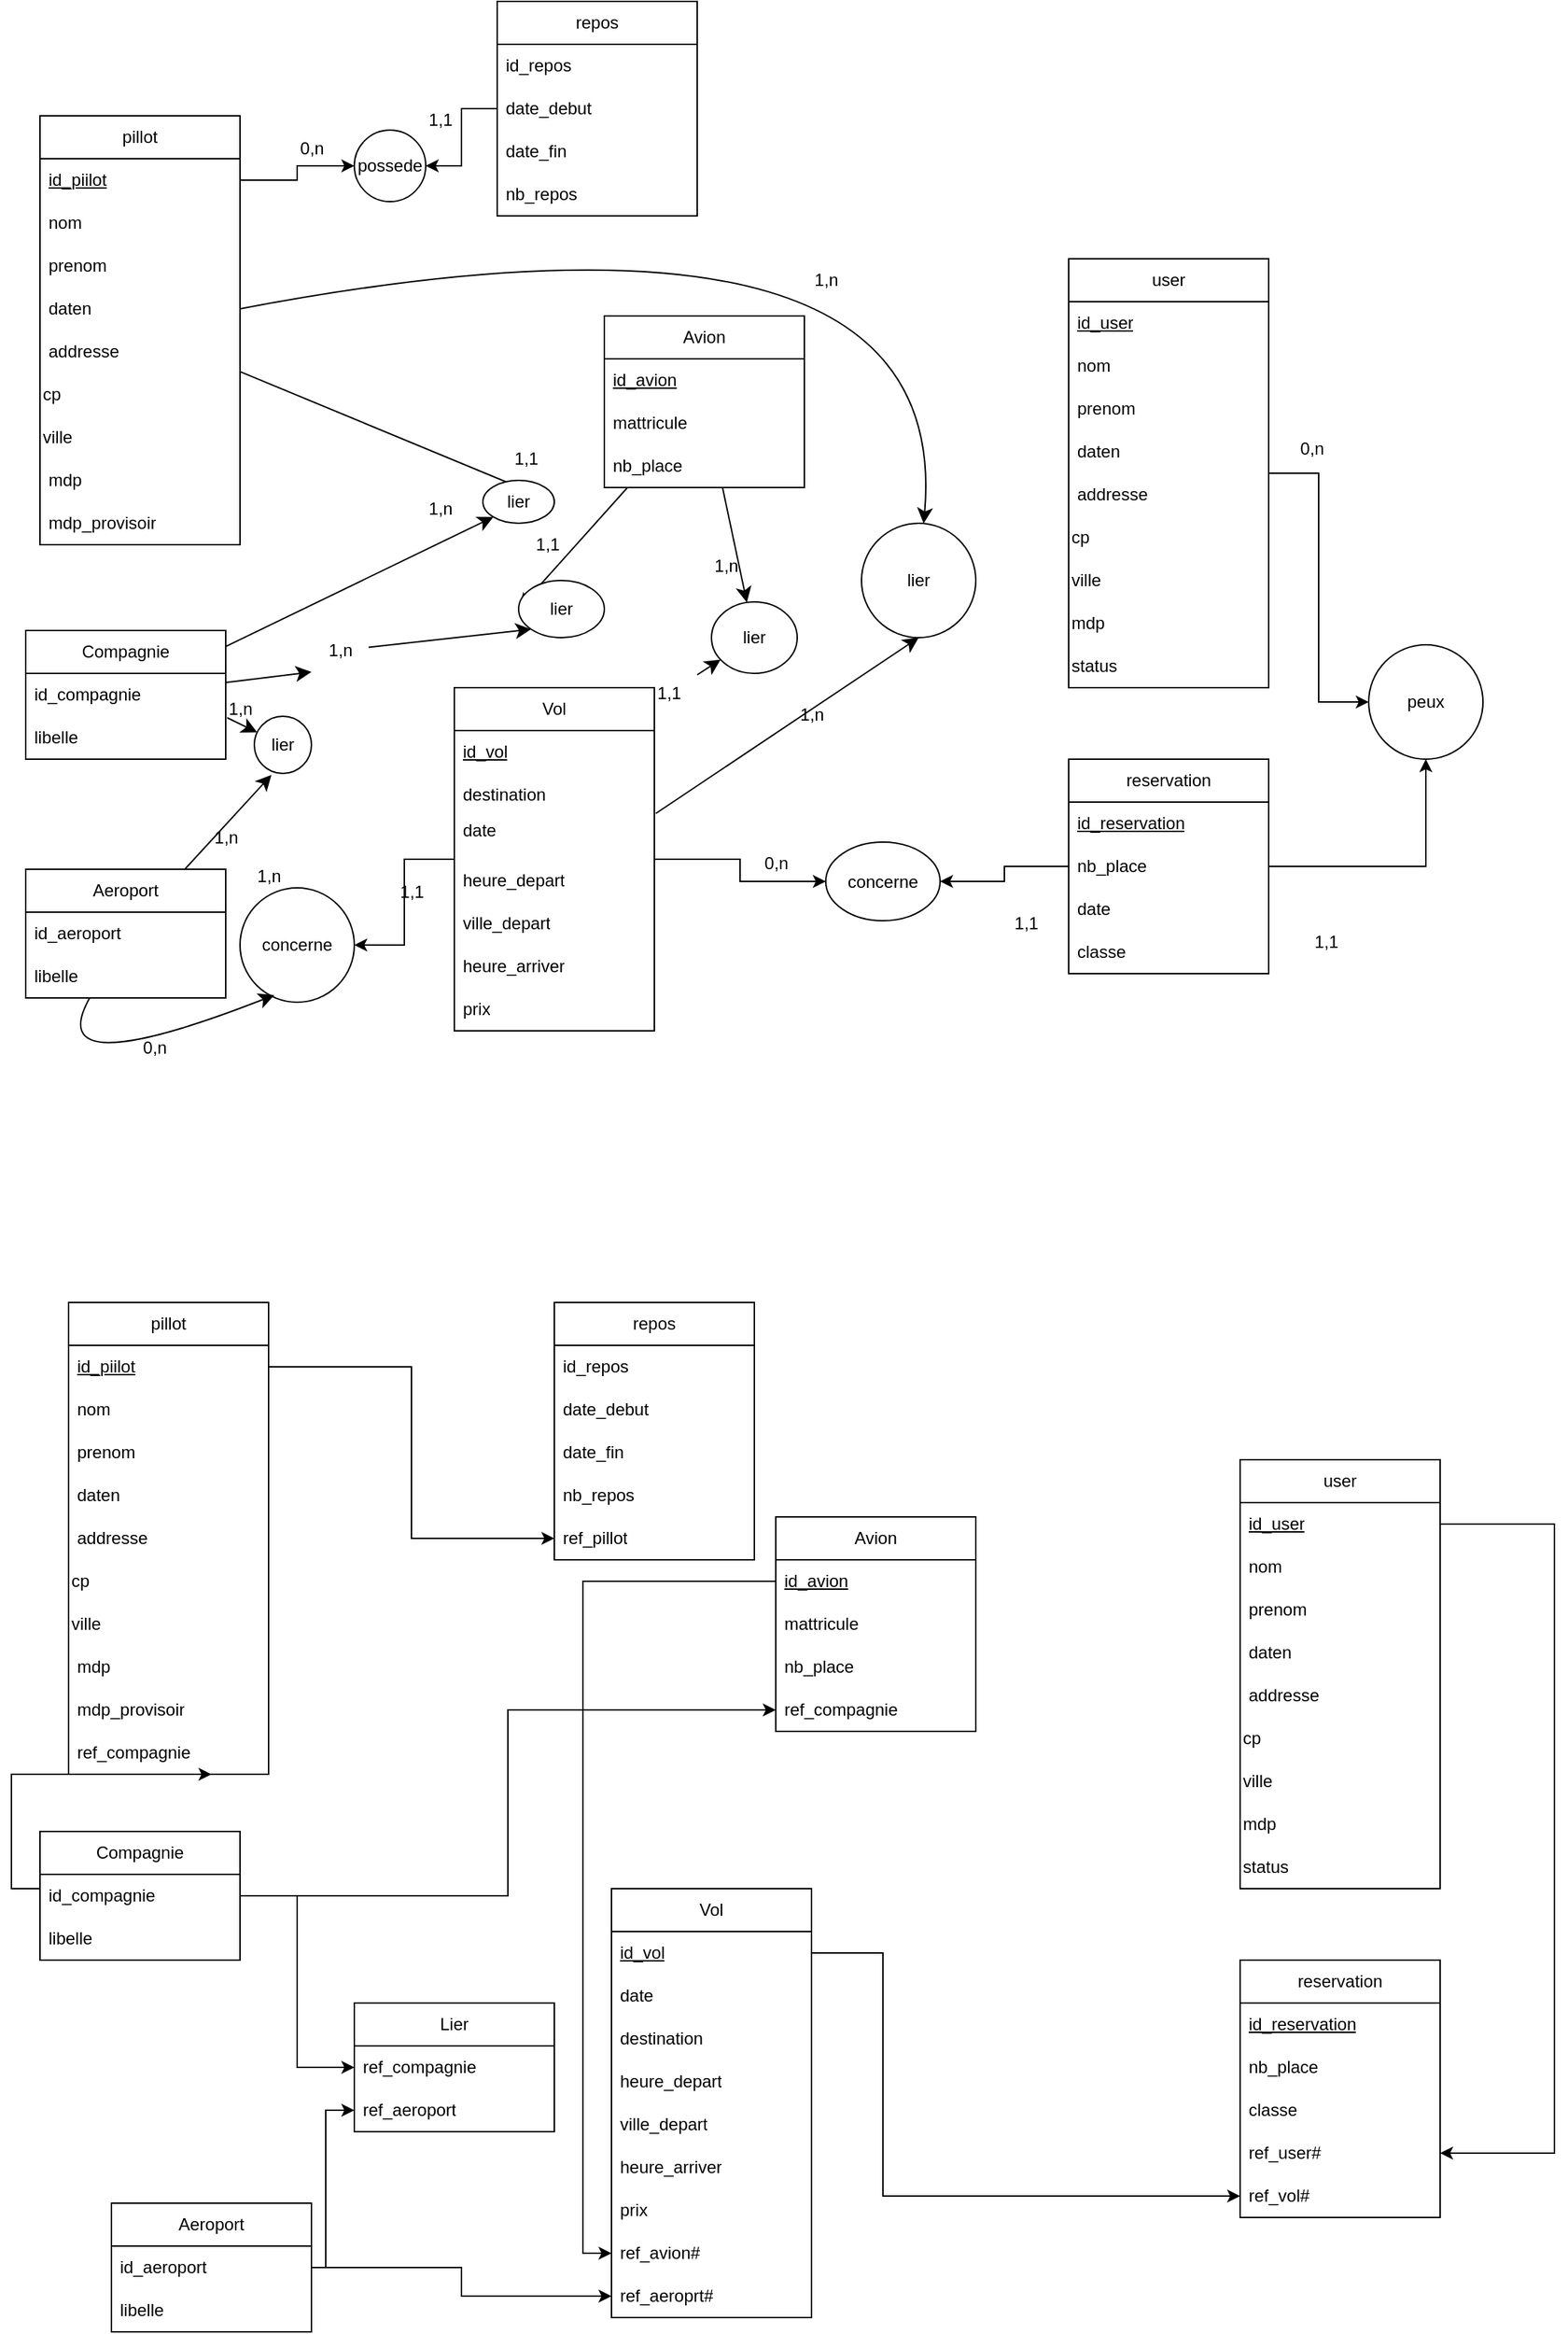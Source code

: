 <mxfile version="24.1.0" type="device" pages="2">
  <diagram name="Page-1" id="h8wRCoss5eHn8DFZlPim">
    <mxGraphModel dx="524" dy="1386" grid="1" gridSize="10" guides="1" tooltips="1" connect="1" arrows="1" fold="1" page="1" pageScale="1" pageWidth="1169" pageHeight="827" math="0" shadow="0">
      <root>
        <mxCell id="0" />
        <mxCell id="1" parent="0" />
        <mxCell id="2HsgfNifIPtprVRgNpqf-27" value="" style="edgeStyle=orthogonalEdgeStyle;rounded=0;orthogonalLoop=1;jettySize=auto;html=1;" parent="1" source="2HsgfNifIPtprVRgNpqf-1" target="2HsgfNifIPtprVRgNpqf-26" edge="1">
          <mxGeometry relative="1" as="geometry" />
        </mxCell>
        <mxCell id="2HsgfNifIPtprVRgNpqf-1" value="user" style="swimlane;fontStyle=0;childLayout=stackLayout;horizontal=1;startSize=30;horizontalStack=0;resizeParent=1;resizeParentMax=0;resizeLast=0;collapsible=1;marginBottom=0;whiteSpace=wrap;html=1;" parent="1" vertex="1">
          <mxGeometry x="750" y="110" width="140" height="300" as="geometry" />
        </mxCell>
        <mxCell id="2HsgfNifIPtprVRgNpqf-11" value="id_user" style="text;strokeColor=none;fillColor=none;align=left;verticalAlign=middle;spacingLeft=4;spacingRight=4;overflow=hidden;points=[[0,0.5],[1,0.5]];portConstraint=eastwest;rotatable=0;whiteSpace=wrap;html=1;fontStyle=4" parent="2HsgfNifIPtprVRgNpqf-1" vertex="1">
          <mxGeometry y="30" width="140" height="30" as="geometry" />
        </mxCell>
        <mxCell id="2HsgfNifIPtprVRgNpqf-2" value="nom" style="text;strokeColor=none;fillColor=none;align=left;verticalAlign=middle;spacingLeft=4;spacingRight=4;overflow=hidden;points=[[0,0.5],[1,0.5]];portConstraint=eastwest;rotatable=0;whiteSpace=wrap;html=1;" parent="2HsgfNifIPtprVRgNpqf-1" vertex="1">
          <mxGeometry y="60" width="140" height="30" as="geometry" />
        </mxCell>
        <mxCell id="2HsgfNifIPtprVRgNpqf-3" value="prenom" style="text;strokeColor=none;fillColor=none;align=left;verticalAlign=middle;spacingLeft=4;spacingRight=4;overflow=hidden;points=[[0,0.5],[1,0.5]];portConstraint=eastwest;rotatable=0;whiteSpace=wrap;html=1;" parent="2HsgfNifIPtprVRgNpqf-1" vertex="1">
          <mxGeometry y="90" width="140" height="30" as="geometry" />
        </mxCell>
        <mxCell id="2HsgfNifIPtprVRgNpqf-4" value="daten" style="text;strokeColor=none;fillColor=none;align=left;verticalAlign=middle;spacingLeft=4;spacingRight=4;overflow=hidden;points=[[0,0.5],[1,0.5]];portConstraint=eastwest;rotatable=0;whiteSpace=wrap;html=1;" parent="2HsgfNifIPtprVRgNpqf-1" vertex="1">
          <mxGeometry y="120" width="140" height="30" as="geometry" />
        </mxCell>
        <mxCell id="2HsgfNifIPtprVRgNpqf-5" value="addresse" style="text;strokeColor=none;fillColor=none;align=left;verticalAlign=middle;spacingLeft=4;spacingRight=4;overflow=hidden;points=[[0,0.5],[1,0.5]];portConstraint=eastwest;rotatable=0;whiteSpace=wrap;html=1;" parent="2HsgfNifIPtprVRgNpqf-1" vertex="1">
          <mxGeometry y="150" width="140" height="30" as="geometry" />
        </mxCell>
        <mxCell id="KpFntGm6yuR5cZFdbtva-11" value="cp" style="text;html=1;align=left;verticalAlign=middle;whiteSpace=wrap;rounded=0;" parent="2HsgfNifIPtprVRgNpqf-1" vertex="1">
          <mxGeometry y="180" width="140" height="30" as="geometry" />
        </mxCell>
        <mxCell id="KpFntGm6yuR5cZFdbtva-12" value="ville" style="text;html=1;align=left;verticalAlign=middle;whiteSpace=wrap;rounded=0;" parent="2HsgfNifIPtprVRgNpqf-1" vertex="1">
          <mxGeometry y="210" width="140" height="30" as="geometry" />
        </mxCell>
        <mxCell id="YkREPykbcZK3795LYT0d-136" value="mdp" style="text;html=1;align=left;verticalAlign=middle;whiteSpace=wrap;rounded=0;" parent="2HsgfNifIPtprVRgNpqf-1" vertex="1">
          <mxGeometry y="240" width="140" height="30" as="geometry" />
        </mxCell>
        <mxCell id="qgV_JUZhnPCpcGWtBGFz-2" value="status" style="text;html=1;align=left;verticalAlign=middle;whiteSpace=wrap;rounded=0;" vertex="1" parent="2HsgfNifIPtprVRgNpqf-1">
          <mxGeometry y="270" width="140" height="30" as="geometry" />
        </mxCell>
        <mxCell id="2HsgfNifIPtprVRgNpqf-28" style="edgeStyle=orthogonalEdgeStyle;rounded=0;orthogonalLoop=1;jettySize=auto;html=1;entryX=0.5;entryY=1;entryDx=0;entryDy=0;" parent="1" source="2HsgfNifIPtprVRgNpqf-7" target="2HsgfNifIPtprVRgNpqf-26" edge="1">
          <mxGeometry relative="1" as="geometry" />
        </mxCell>
        <mxCell id="2HsgfNifIPtprVRgNpqf-31" value="" style="edgeStyle=orthogonalEdgeStyle;rounded=0;orthogonalLoop=1;jettySize=auto;html=1;" parent="1" source="2HsgfNifIPtprVRgNpqf-7" target="2HsgfNifIPtprVRgNpqf-30" edge="1">
          <mxGeometry relative="1" as="geometry" />
        </mxCell>
        <mxCell id="2HsgfNifIPtprVRgNpqf-7" value="reservation" style="swimlane;fontStyle=0;childLayout=stackLayout;horizontal=1;startSize=30;horizontalStack=0;resizeParent=1;resizeParentMax=0;resizeLast=0;collapsible=1;marginBottom=0;whiteSpace=wrap;html=1;" parent="1" vertex="1">
          <mxGeometry x="750" y="460" width="140" height="150" as="geometry" />
        </mxCell>
        <mxCell id="2HsgfNifIPtprVRgNpqf-8" value="id_reservation" style="text;strokeColor=none;fillColor=none;align=left;verticalAlign=middle;spacingLeft=4;spacingRight=4;overflow=hidden;points=[[0,0.5],[1,0.5]];portConstraint=eastwest;rotatable=0;whiteSpace=wrap;html=1;fontStyle=4" parent="2HsgfNifIPtprVRgNpqf-7" vertex="1">
          <mxGeometry y="30" width="140" height="30" as="geometry" />
        </mxCell>
        <mxCell id="2HsgfNifIPtprVRgNpqf-50" value="nb_place" style="text;strokeColor=none;fillColor=none;align=left;verticalAlign=middle;spacingLeft=4;spacingRight=4;overflow=hidden;points=[[0,0.5],[1,0.5]];portConstraint=eastwest;rotatable=0;whiteSpace=wrap;html=1;" parent="2HsgfNifIPtprVRgNpqf-7" vertex="1">
          <mxGeometry y="60" width="140" height="30" as="geometry" />
        </mxCell>
        <mxCell id="2HsgfNifIPtprVRgNpqf-18" value="date" style="text;strokeColor=none;fillColor=none;align=left;verticalAlign=middle;spacingLeft=4;spacingRight=4;overflow=hidden;points=[[0,0.5],[1,0.5]];portConstraint=eastwest;rotatable=0;whiteSpace=wrap;html=1;" parent="2HsgfNifIPtprVRgNpqf-7" vertex="1">
          <mxGeometry y="90" width="140" height="30" as="geometry" />
        </mxCell>
        <mxCell id="2HsgfNifIPtprVRgNpqf-52" value="classe" style="text;strokeColor=none;fillColor=none;align=left;verticalAlign=middle;spacingLeft=4;spacingRight=4;overflow=hidden;points=[[0,0.5],[1,0.5]];portConstraint=eastwest;rotatable=0;whiteSpace=wrap;html=1;" parent="2HsgfNifIPtprVRgNpqf-7" vertex="1">
          <mxGeometry y="120" width="140" height="30" as="geometry" />
        </mxCell>
        <mxCell id="2HsgfNifIPtprVRgNpqf-32" style="edgeStyle=orthogonalEdgeStyle;rounded=0;orthogonalLoop=1;jettySize=auto;html=1;entryX=0;entryY=0.5;entryDx=0;entryDy=0;" parent="1" source="2HsgfNifIPtprVRgNpqf-19" target="2HsgfNifIPtprVRgNpqf-30" edge="1">
          <mxGeometry relative="1" as="geometry" />
        </mxCell>
        <mxCell id="2HsgfNifIPtprVRgNpqf-69" style="edgeStyle=orthogonalEdgeStyle;rounded=0;orthogonalLoop=1;jettySize=auto;html=1;entryX=1;entryY=0.5;entryDx=0;entryDy=0;" parent="1" source="2HsgfNifIPtprVRgNpqf-19" target="2HsgfNifIPtprVRgNpqf-67" edge="1">
          <mxGeometry relative="1" as="geometry" />
        </mxCell>
        <mxCell id="KpFntGm6yuR5cZFdbtva-87" style="edgeStyle=none;curved=1;rounded=0;orthogonalLoop=1;jettySize=auto;html=1;fontSize=12;startSize=8;endSize=8;" parent="1" source="KpFntGm6yuR5cZFdbtva-182" target="KpFntGm6yuR5cZFdbtva-85" edge="1">
          <mxGeometry relative="1" as="geometry" />
        </mxCell>
        <mxCell id="2HsgfNifIPtprVRgNpqf-19" value="Vol" style="swimlane;fontStyle=0;childLayout=stackLayout;horizontal=1;startSize=30;horizontalStack=0;resizeParent=1;resizeParentMax=0;resizeLast=0;collapsible=1;marginBottom=0;whiteSpace=wrap;html=1;" parent="1" vertex="1">
          <mxGeometry x="320" y="410" width="140" height="240" as="geometry" />
        </mxCell>
        <mxCell id="2HsgfNifIPtprVRgNpqf-20" value="id_vol" style="text;strokeColor=none;fillColor=none;align=left;verticalAlign=middle;spacingLeft=4;spacingRight=4;overflow=hidden;points=[[0,0.5],[1,0.5]];portConstraint=eastwest;rotatable=0;whiteSpace=wrap;html=1;fontStyle=4" parent="2HsgfNifIPtprVRgNpqf-19" vertex="1">
          <mxGeometry y="30" width="140" height="30" as="geometry" />
        </mxCell>
        <mxCell id="2HsgfNifIPtprVRgNpqf-9" value="destination" style="text;strokeColor=none;fillColor=none;align=left;verticalAlign=middle;spacingLeft=4;spacingRight=4;overflow=hidden;points=[[0,0.5],[1,0.5]];portConstraint=eastwest;rotatable=0;whiteSpace=wrap;html=1;" parent="2HsgfNifIPtprVRgNpqf-19" vertex="1">
          <mxGeometry y="60" width="140" height="30" as="geometry" />
        </mxCell>
        <mxCell id="KpFntGm6yuR5cZFdbtva-187" value="&lt;div&gt;date&lt;/div&gt;&lt;div&gt;&lt;br&gt;&lt;/div&gt;" style="text;strokeColor=none;fillColor=none;align=left;verticalAlign=middle;spacingLeft=4;spacingRight=4;overflow=hidden;points=[[0,0.5],[1,0.5]];portConstraint=eastwest;rotatable=0;whiteSpace=wrap;html=1;" parent="2HsgfNifIPtprVRgNpqf-19" vertex="1">
          <mxGeometry y="90" width="140" height="30" as="geometry" />
        </mxCell>
        <mxCell id="2HsgfNifIPtprVRgNpqf-10" value="heure_depart" style="text;strokeColor=none;fillColor=none;align=left;verticalAlign=middle;spacingLeft=4;spacingRight=4;overflow=hidden;points=[[0,0.5],[1,0.5]];portConstraint=eastwest;rotatable=0;whiteSpace=wrap;html=1;" parent="2HsgfNifIPtprVRgNpqf-19" vertex="1">
          <mxGeometry y="120" width="140" height="30" as="geometry" />
        </mxCell>
        <mxCell id="2HsgfNifIPtprVRgNpqf-56" value="ville_depart" style="text;strokeColor=none;fillColor=none;align=left;verticalAlign=middle;spacingLeft=4;spacingRight=4;overflow=hidden;points=[[0,0.5],[1,0.5]];portConstraint=eastwest;rotatable=0;whiteSpace=wrap;html=1;" parent="2HsgfNifIPtprVRgNpqf-19" vertex="1">
          <mxGeometry y="150" width="140" height="30" as="geometry" />
        </mxCell>
        <mxCell id="2HsgfNifIPtprVRgNpqf-12" value="heure_arriver" style="text;strokeColor=none;fillColor=none;align=left;verticalAlign=middle;spacingLeft=4;spacingRight=4;overflow=hidden;points=[[0,0.5],[1,0.5]];portConstraint=eastwest;rotatable=0;whiteSpace=wrap;html=1;" parent="2HsgfNifIPtprVRgNpqf-19" vertex="1">
          <mxGeometry y="180" width="140" height="30" as="geometry" />
        </mxCell>
        <mxCell id="2HsgfNifIPtprVRgNpqf-22" value="prix" style="text;strokeColor=none;fillColor=none;align=left;verticalAlign=middle;spacingLeft=4;spacingRight=4;overflow=hidden;points=[[0,0.5],[1,0.5]];portConstraint=eastwest;rotatable=0;whiteSpace=wrap;html=1;" parent="2HsgfNifIPtprVRgNpqf-19" vertex="1">
          <mxGeometry y="210" width="140" height="30" as="geometry" />
        </mxCell>
        <mxCell id="KpFntGm6yuR5cZFdbtva-3" style="edgeStyle=none;curved=1;rounded=0;orthogonalLoop=1;jettySize=auto;html=1;entryX=1;entryY=0.5;entryDx=0;entryDy=0;fontSize=12;startSize=8;endSize=8;" parent="1" source="2HsgfNifIPtprVRgNpqf-14" target="2HsgfNifIPtprVRgNpqf-23" edge="1">
          <mxGeometry relative="1" as="geometry" />
        </mxCell>
        <mxCell id="2HsgfNifIPtprVRgNpqf-14" value="pillot" style="swimlane;fontStyle=0;childLayout=stackLayout;horizontal=1;startSize=30;horizontalStack=0;resizeParent=1;resizeParentMax=0;resizeLast=0;collapsible=1;marginBottom=0;whiteSpace=wrap;html=1;" parent="1" vertex="1">
          <mxGeometry x="30" y="10" width="140" height="300" as="geometry" />
        </mxCell>
        <mxCell id="2HsgfNifIPtprVRgNpqf-15" value="id_piilot" style="text;strokeColor=none;fillColor=none;align=left;verticalAlign=middle;spacingLeft=4;spacingRight=4;overflow=hidden;points=[[0,0.5],[1,0.5]];portConstraint=eastwest;rotatable=0;whiteSpace=wrap;html=1;fontStyle=4" parent="2HsgfNifIPtprVRgNpqf-14" vertex="1">
          <mxGeometry y="30" width="140" height="30" as="geometry" />
        </mxCell>
        <mxCell id="2HsgfNifIPtprVRgNpqf-16" value="nom" style="text;strokeColor=none;fillColor=none;align=left;verticalAlign=middle;spacingLeft=4;spacingRight=4;overflow=hidden;points=[[0,0.5],[1,0.5]];portConstraint=eastwest;rotatable=0;whiteSpace=wrap;html=1;" parent="2HsgfNifIPtprVRgNpqf-14" vertex="1">
          <mxGeometry y="60" width="140" height="30" as="geometry" />
        </mxCell>
        <mxCell id="2HsgfNifIPtprVRgNpqf-17" value="prenom" style="text;strokeColor=none;fillColor=none;align=left;verticalAlign=middle;spacingLeft=4;spacingRight=4;overflow=hidden;points=[[0,0.5],[1,0.5]];portConstraint=eastwest;rotatable=0;whiteSpace=wrap;html=1;" parent="2HsgfNifIPtprVRgNpqf-14" vertex="1">
          <mxGeometry y="90" width="140" height="30" as="geometry" />
        </mxCell>
        <mxCell id="KpFntGm6yuR5cZFdbtva-10" value="daten" style="text;strokeColor=none;fillColor=none;align=left;verticalAlign=middle;spacingLeft=4;spacingRight=4;overflow=hidden;points=[[0,0.5],[1,0.5]];portConstraint=eastwest;rotatable=0;whiteSpace=wrap;html=1;" parent="2HsgfNifIPtprVRgNpqf-14" vertex="1">
          <mxGeometry y="120" width="140" height="30" as="geometry" />
        </mxCell>
        <mxCell id="KpFntGm6yuR5cZFdbtva-44" value="addresse" style="text;strokeColor=none;fillColor=none;align=left;verticalAlign=middle;spacingLeft=4;spacingRight=4;overflow=hidden;points=[[0,0.5],[1,0.5]];portConstraint=eastwest;rotatable=0;whiteSpace=wrap;html=1;" parent="2HsgfNifIPtprVRgNpqf-14" vertex="1">
          <mxGeometry y="150" width="140" height="30" as="geometry" />
        </mxCell>
        <mxCell id="KpFntGm6yuR5cZFdbtva-45" value="cp" style="text;html=1;align=left;verticalAlign=middle;whiteSpace=wrap;rounded=0;" parent="2HsgfNifIPtprVRgNpqf-14" vertex="1">
          <mxGeometry y="180" width="140" height="30" as="geometry" />
        </mxCell>
        <mxCell id="KpFntGm6yuR5cZFdbtva-46" value="ville" style="text;html=1;align=left;verticalAlign=middle;whiteSpace=wrap;rounded=0;" parent="2HsgfNifIPtprVRgNpqf-14" vertex="1">
          <mxGeometry y="210" width="140" height="30" as="geometry" />
        </mxCell>
        <mxCell id="KpFntGm6yuR5cZFdbtva-9" value="mdp" style="text;strokeColor=none;fillColor=none;align=left;verticalAlign=middle;spacingLeft=4;spacingRight=4;overflow=hidden;points=[[0,0.5],[1,0.5]];portConstraint=eastwest;rotatable=0;whiteSpace=wrap;html=1;" parent="2HsgfNifIPtprVRgNpqf-14" vertex="1">
          <mxGeometry y="240" width="140" height="30" as="geometry" />
        </mxCell>
        <mxCell id="KpFntGm6yuR5cZFdbtva-13" value="mdp_provisoir" style="text;strokeColor=none;fillColor=none;align=left;verticalAlign=middle;spacingLeft=4;spacingRight=4;overflow=hidden;points=[[0,0.5],[1,0.5]];portConstraint=eastwest;rotatable=0;whiteSpace=wrap;html=1;" parent="2HsgfNifIPtprVRgNpqf-14" vertex="1">
          <mxGeometry y="270" width="140" height="30" as="geometry" />
        </mxCell>
        <mxCell id="2HsgfNifIPtprVRgNpqf-23" value="lier" style="ellipse;whiteSpace=wrap;html=1;" parent="1" vertex="1">
          <mxGeometry x="340" y="265" width="50" height="30" as="geometry" />
        </mxCell>
        <mxCell id="2HsgfNifIPtprVRgNpqf-26" value="peux" style="ellipse;whiteSpace=wrap;html=1;fontStyle=0;startSize=30;" parent="1" vertex="1">
          <mxGeometry x="960" y="380" width="80" height="80" as="geometry" />
        </mxCell>
        <mxCell id="2HsgfNifIPtprVRgNpqf-30" value="concerne" style="ellipse;whiteSpace=wrap;html=1;fontStyle=0;startSize=30;" parent="1" vertex="1">
          <mxGeometry x="580" y="518" width="80" height="55" as="geometry" />
        </mxCell>
        <mxCell id="2HsgfNifIPtprVRgNpqf-41" value="1,1" style="text;html=1;align=center;verticalAlign=middle;resizable=0;points=[];autosize=1;strokeColor=none;fillColor=none;" parent="1" vertex="1">
          <mxGeometry x="365" y="295" width="40" height="30" as="geometry" />
        </mxCell>
        <mxCell id="2HsgfNifIPtprVRgNpqf-43" value="1,1" style="text;html=1;align=center;verticalAlign=middle;resizable=0;points=[];autosize=1;strokeColor=none;fillColor=none;" parent="1" vertex="1">
          <mxGeometry x="350" y="235" width="40" height="30" as="geometry" />
        </mxCell>
        <mxCell id="2HsgfNifIPtprVRgNpqf-46" value="0,n" style="text;html=1;align=center;verticalAlign=middle;resizable=0;points=[];autosize=1;strokeColor=none;fillColor=none;" parent="1" vertex="1">
          <mxGeometry x="525" y="518" width="40" height="30" as="geometry" />
        </mxCell>
        <mxCell id="2HsgfNifIPtprVRgNpqf-47" value="1,1" style="text;html=1;align=center;verticalAlign=middle;resizable=0;points=[];autosize=1;strokeColor=none;fillColor=none;" parent="1" vertex="1">
          <mxGeometry x="700" y="560" width="40" height="30" as="geometry" />
        </mxCell>
        <mxCell id="2HsgfNifIPtprVRgNpqf-48" value="0,n" style="text;html=1;align=center;verticalAlign=middle;resizable=0;points=[];autosize=1;strokeColor=none;fillColor=none;" parent="1" vertex="1">
          <mxGeometry x="900" y="228" width="40" height="30" as="geometry" />
        </mxCell>
        <mxCell id="2HsgfNifIPtprVRgNpqf-49" value="1,1" style="text;html=1;align=center;verticalAlign=middle;resizable=0;points=[];autosize=1;strokeColor=none;fillColor=none;" parent="1" vertex="1">
          <mxGeometry x="910" y="573" width="40" height="30" as="geometry" />
        </mxCell>
        <mxCell id="KpFntGm6yuR5cZFdbtva-36" style="edgeStyle=none;curved=1;rounded=0;orthogonalLoop=1;jettySize=auto;html=1;entryX=0;entryY=0.5;entryDx=0;entryDy=0;fontSize=12;startSize=8;endSize=8;" parent="1" source="2HsgfNifIPtprVRgNpqf-57" target="KpFntGm6yuR5cZFdbtva-19" edge="1">
          <mxGeometry relative="1" as="geometry" />
        </mxCell>
        <mxCell id="KpFntGm6yuR5cZFdbtva-86" value="" style="edgeStyle=none;curved=1;rounded=0;orthogonalLoop=1;jettySize=auto;html=1;fontSize=12;startSize=8;endSize=8;" parent="1" source="2HsgfNifIPtprVRgNpqf-57" target="KpFntGm6yuR5cZFdbtva-85" edge="1">
          <mxGeometry relative="1" as="geometry" />
        </mxCell>
        <mxCell id="2HsgfNifIPtprVRgNpqf-57" value="Avion" style="swimlane;fontStyle=0;childLayout=stackLayout;horizontal=1;startSize=30;horizontalStack=0;resizeParent=1;resizeParentMax=0;resizeLast=0;collapsible=1;marginBottom=0;whiteSpace=wrap;html=1;" parent="1" vertex="1">
          <mxGeometry x="425" y="150" width="140" height="120" as="geometry" />
        </mxCell>
        <mxCell id="2HsgfNifIPtprVRgNpqf-58" value="id_avion" style="text;strokeColor=none;fillColor=none;align=left;verticalAlign=middle;spacingLeft=4;spacingRight=4;overflow=hidden;points=[[0,0.5],[1,0.5]];portConstraint=eastwest;rotatable=0;whiteSpace=wrap;html=1;fontStyle=4" parent="2HsgfNifIPtprVRgNpqf-57" vertex="1">
          <mxGeometry y="30" width="140" height="30" as="geometry" />
        </mxCell>
        <mxCell id="2HsgfNifIPtprVRgNpqf-59" value="mattricule" style="text;strokeColor=none;fillColor=none;align=left;verticalAlign=middle;spacingLeft=4;spacingRight=4;overflow=hidden;points=[[0,0.5],[1,0.5]];portConstraint=eastwest;rotatable=0;whiteSpace=wrap;html=1;" parent="2HsgfNifIPtprVRgNpqf-57" vertex="1">
          <mxGeometry y="60" width="140" height="30" as="geometry" />
        </mxCell>
        <mxCell id="2HsgfNifIPtprVRgNpqf-65" value="nb_place" style="text;strokeColor=none;fillColor=none;align=left;verticalAlign=middle;spacingLeft=4;spacingRight=4;overflow=hidden;points=[[0,0.5],[1,0.5]];portConstraint=eastwest;rotatable=0;whiteSpace=wrap;html=1;" parent="2HsgfNifIPtprVRgNpqf-57" vertex="1">
          <mxGeometry y="90" width="140" height="30" as="geometry" />
        </mxCell>
        <mxCell id="2HsgfNifIPtprVRgNpqf-67" value="concerne" style="ellipse;whiteSpace=wrap;html=1;fontStyle=0;startSize=30;" parent="1" vertex="1">
          <mxGeometry x="170" y="550" width="80" height="80" as="geometry" />
        </mxCell>
        <mxCell id="2HsgfNifIPtprVRgNpqf-70" value="0,n" style="text;html=1;align=center;verticalAlign=middle;resizable=0;points=[];autosize=1;strokeColor=none;fillColor=none;" parent="1" vertex="1">
          <mxGeometry x="90" y="647" width="40" height="30" as="geometry" />
        </mxCell>
        <mxCell id="2HsgfNifIPtprVRgNpqf-71" value="1,1" style="text;html=1;align=center;verticalAlign=middle;resizable=0;points=[];autosize=1;strokeColor=none;fillColor=none;" parent="1" vertex="1">
          <mxGeometry x="270" y="538" width="40" height="30" as="geometry" />
        </mxCell>
        <mxCell id="KpFntGm6yuR5cZFdbtva-35" style="edgeStyle=none;curved=1;rounded=0;orthogonalLoop=1;jettySize=auto;html=1;entryX=0;entryY=1;entryDx=0;entryDy=0;fontSize=12;startSize=8;endSize=8;" parent="1" source="KpFntGm6yuR5cZFdbtva-4" target="2HsgfNifIPtprVRgNpqf-23" edge="1">
          <mxGeometry relative="1" as="geometry" />
        </mxCell>
        <mxCell id="KpFntGm6yuR5cZFdbtva-38" style="edgeStyle=none;curved=1;rounded=0;orthogonalLoop=1;jettySize=auto;html=1;entryX=0;entryY=1;entryDx=0;entryDy=0;fontSize=12;startSize=8;endSize=8;" parent="1" source="KpFntGm6yuR5cZFdbtva-43" target="KpFntGm6yuR5cZFdbtva-19" edge="1">
          <mxGeometry relative="1" as="geometry" />
        </mxCell>
        <mxCell id="KpFntGm6yuR5cZFdbtva-40" value="" style="edgeStyle=none;curved=1;rounded=0;orthogonalLoop=1;jettySize=auto;html=1;fontSize=12;startSize=8;endSize=8;exitX=1.007;exitY=0.033;exitDx=0;exitDy=0;exitPerimeter=0;" parent="1" source="KpFntGm6yuR5cZFdbtva-6" target="KpFntGm6yuR5cZFdbtva-39" edge="1">
          <mxGeometry relative="1" as="geometry">
            <mxPoint x="190" y="406.545" as="sourcePoint" />
          </mxGeometry>
        </mxCell>
        <mxCell id="KpFntGm6yuR5cZFdbtva-4" value="Compagnie" style="swimlane;fontStyle=0;childLayout=stackLayout;horizontal=1;startSize=30;horizontalStack=0;resizeParent=1;resizeParentMax=0;resizeLast=0;collapsible=1;marginBottom=0;whiteSpace=wrap;html=1;" parent="1" vertex="1">
          <mxGeometry x="20" y="370" width="140" height="90" as="geometry" />
        </mxCell>
        <mxCell id="KpFntGm6yuR5cZFdbtva-5" value="id_compagnie" style="text;strokeColor=none;fillColor=none;align=left;verticalAlign=middle;spacingLeft=4;spacingRight=4;overflow=hidden;points=[[0,0.5],[1,0.5]];portConstraint=eastwest;rotatable=0;whiteSpace=wrap;html=1;" parent="KpFntGm6yuR5cZFdbtva-4" vertex="1">
          <mxGeometry y="30" width="140" height="30" as="geometry" />
        </mxCell>
        <mxCell id="KpFntGm6yuR5cZFdbtva-6" value="libelle" style="text;strokeColor=none;fillColor=none;align=left;verticalAlign=middle;spacingLeft=4;spacingRight=4;overflow=hidden;points=[[0,0.5],[1,0.5]];portConstraint=eastwest;rotatable=0;whiteSpace=wrap;html=1;" parent="KpFntGm6yuR5cZFdbtva-4" vertex="1">
          <mxGeometry y="60" width="140" height="30" as="geometry" />
        </mxCell>
        <mxCell id="KpFntGm6yuR5cZFdbtva-34" style="edgeStyle=none;curved=1;rounded=0;orthogonalLoop=1;jettySize=auto;html=1;entryX=0.3;entryY=0.938;entryDx=0;entryDy=0;fontSize=12;startSize=8;endSize=8;entryPerimeter=0;" parent="1" source="KpFntGm6yuR5cZFdbtva-15" target="2HsgfNifIPtprVRgNpqf-67" edge="1">
          <mxGeometry relative="1" as="geometry">
            <mxPoint x="160" y="669" as="targetPoint" />
            <Array as="points">
              <mxPoint x="30" y="689" />
            </Array>
          </mxGeometry>
        </mxCell>
        <mxCell id="KpFntGm6yuR5cZFdbtva-15" value="Aeroport" style="swimlane;fontStyle=0;childLayout=stackLayout;horizontal=1;startSize=30;horizontalStack=0;resizeParent=1;resizeParentMax=0;resizeLast=0;collapsible=1;marginBottom=0;whiteSpace=wrap;html=1;" parent="1" vertex="1">
          <mxGeometry x="20" y="537" width="140" height="90" as="geometry" />
        </mxCell>
        <mxCell id="KpFntGm6yuR5cZFdbtva-16" value="id_aeroport" style="text;strokeColor=none;fillColor=none;align=left;verticalAlign=middle;spacingLeft=4;spacingRight=4;overflow=hidden;points=[[0,0.5],[1,0.5]];portConstraint=eastwest;rotatable=0;whiteSpace=wrap;html=1;" parent="KpFntGm6yuR5cZFdbtva-15" vertex="1">
          <mxGeometry y="30" width="140" height="30" as="geometry" />
        </mxCell>
        <mxCell id="KpFntGm6yuR5cZFdbtva-17" value="libelle" style="text;strokeColor=none;fillColor=none;align=left;verticalAlign=middle;spacingLeft=4;spacingRight=4;overflow=hidden;points=[[0,0.5],[1,0.5]];portConstraint=eastwest;rotatable=0;whiteSpace=wrap;html=1;" parent="KpFntGm6yuR5cZFdbtva-15" vertex="1">
          <mxGeometry y="60" width="140" height="30" as="geometry" />
        </mxCell>
        <mxCell id="KpFntGm6yuR5cZFdbtva-19" value="lier" style="ellipse;whiteSpace=wrap;html=1;fontStyle=0;startSize=30;" parent="1" vertex="1">
          <mxGeometry x="365" y="335" width="60" height="40" as="geometry" />
        </mxCell>
        <mxCell id="KpFntGm6yuR5cZFdbtva-27" value="1,n" style="text;html=1;align=center;verticalAlign=middle;resizable=0;points=[];autosize=1;strokeColor=none;fillColor=none;" parent="1" vertex="1">
          <mxGeometry x="290" y="270" width="40" height="30" as="geometry" />
        </mxCell>
        <mxCell id="KpFntGm6yuR5cZFdbtva-39" value="lier" style="ellipse;whiteSpace=wrap;html=1;fontStyle=0;startSize=30;" parent="1" vertex="1">
          <mxGeometry x="180" y="430" width="40" height="40" as="geometry" />
        </mxCell>
        <mxCell id="KpFntGm6yuR5cZFdbtva-41" style="edgeStyle=none;curved=1;rounded=0;orthogonalLoop=1;jettySize=auto;html=1;entryX=0.3;entryY=1.025;entryDx=0;entryDy=0;entryPerimeter=0;fontSize=12;startSize=8;endSize=8;" parent="1" source="KpFntGm6yuR5cZFdbtva-15" target="KpFntGm6yuR5cZFdbtva-39" edge="1">
          <mxGeometry relative="1" as="geometry">
            <mxPoint x="214" y="518" as="targetPoint" />
          </mxGeometry>
        </mxCell>
        <mxCell id="KpFntGm6yuR5cZFdbtva-42" value="1,n" style="text;html=1;align=center;verticalAlign=middle;resizable=0;points=[];autosize=1;strokeColor=none;fillColor=none;" parent="1" vertex="1">
          <mxGeometry x="170" y="527" width="40" height="30" as="geometry" />
        </mxCell>
        <mxCell id="KpFntGm6yuR5cZFdbtva-85" value="lier" style="ellipse;whiteSpace=wrap;html=1;fontStyle=0;startSize=30;" parent="1" vertex="1">
          <mxGeometry x="500" y="350" width="60" height="50" as="geometry" />
        </mxCell>
        <mxCell id="KpFntGm6yuR5cZFdbtva-89" value="lier" style="ellipse;whiteSpace=wrap;html=1;" parent="1" vertex="1">
          <mxGeometry x="605" y="295" width="80" height="80" as="geometry" />
        </mxCell>
        <mxCell id="KpFntGm6yuR5cZFdbtva-90" value="" style="edgeStyle=none;curved=1;rounded=0;orthogonalLoop=1;jettySize=auto;html=1;fontSize=12;startSize=8;endSize=8;exitX=1;exitY=0.5;exitDx=0;exitDy=0;" parent="1" source="KpFntGm6yuR5cZFdbtva-10" target="KpFntGm6yuR5cZFdbtva-89" edge="1">
          <mxGeometry relative="1" as="geometry">
            <Array as="points">
              <mxPoint x="670" y="50" />
            </Array>
          </mxGeometry>
        </mxCell>
        <mxCell id="KpFntGm6yuR5cZFdbtva-91" style="edgeStyle=none;curved=1;rounded=0;orthogonalLoop=1;jettySize=auto;html=1;entryX=0.5;entryY=1;entryDx=0;entryDy=0;fontSize=12;startSize=8;endSize=8;exitX=1.007;exitY=0.933;exitDx=0;exitDy=0;exitPerimeter=0;" parent="1" source="2HsgfNifIPtprVRgNpqf-9" target="KpFntGm6yuR5cZFdbtva-89" edge="1">
          <mxGeometry relative="1" as="geometry" />
        </mxCell>
        <mxCell id="KpFntGm6yuR5cZFdbtva-93" value="1,n" style="text;html=1;align=center;verticalAlign=middle;resizable=0;points=[];autosize=1;strokeColor=none;fillColor=none;" parent="1" vertex="1">
          <mxGeometry x="150" y="410" width="40" height="30" as="geometry" />
        </mxCell>
        <mxCell id="KpFntGm6yuR5cZFdbtva-94" value="1,n" style="text;html=1;align=center;verticalAlign=middle;resizable=0;points=[];autosize=1;strokeColor=none;fillColor=none;" parent="1" vertex="1">
          <mxGeometry x="140" y="500" width="40" height="30" as="geometry" />
        </mxCell>
        <mxCell id="KpFntGm6yuR5cZFdbtva-95" value="" style="edgeStyle=orthogonalEdgeStyle;rounded=0;orthogonalLoop=1;jettySize=auto;html=1;exitX=1;exitY=0.5;exitDx=0;exitDy=0;" parent="1" source="KpFntGm6yuR5cZFdbtva-97" target="KpFntGm6yuR5cZFdbtva-186" edge="1">
          <mxGeometry relative="1" as="geometry">
            <mxPoint x="1080" y="1260" as="targetPoint" />
            <Array as="points">
              <mxPoint x="1090" y="995" />
              <mxPoint x="1090" y="1435" />
            </Array>
          </mxGeometry>
        </mxCell>
        <mxCell id="KpFntGm6yuR5cZFdbtva-96" value="user" style="swimlane;fontStyle=0;childLayout=stackLayout;horizontal=1;startSize=30;horizontalStack=0;resizeParent=1;resizeParentMax=0;resizeLast=0;collapsible=1;marginBottom=0;whiteSpace=wrap;html=1;" parent="1" vertex="1">
          <mxGeometry x="870" y="950" width="140" height="300" as="geometry" />
        </mxCell>
        <mxCell id="KpFntGm6yuR5cZFdbtva-97" value="id_user" style="text;strokeColor=none;fillColor=none;align=left;verticalAlign=middle;spacingLeft=4;spacingRight=4;overflow=hidden;points=[[0,0.5],[1,0.5]];portConstraint=eastwest;rotatable=0;whiteSpace=wrap;html=1;fontStyle=4" parent="KpFntGm6yuR5cZFdbtva-96" vertex="1">
          <mxGeometry y="30" width="140" height="30" as="geometry" />
        </mxCell>
        <mxCell id="KpFntGm6yuR5cZFdbtva-98" value="nom" style="text;strokeColor=none;fillColor=none;align=left;verticalAlign=middle;spacingLeft=4;spacingRight=4;overflow=hidden;points=[[0,0.5],[1,0.5]];portConstraint=eastwest;rotatable=0;whiteSpace=wrap;html=1;" parent="KpFntGm6yuR5cZFdbtva-96" vertex="1">
          <mxGeometry y="60" width="140" height="30" as="geometry" />
        </mxCell>
        <mxCell id="KpFntGm6yuR5cZFdbtva-99" value="prenom" style="text;strokeColor=none;fillColor=none;align=left;verticalAlign=middle;spacingLeft=4;spacingRight=4;overflow=hidden;points=[[0,0.5],[1,0.5]];portConstraint=eastwest;rotatable=0;whiteSpace=wrap;html=1;" parent="KpFntGm6yuR5cZFdbtva-96" vertex="1">
          <mxGeometry y="90" width="140" height="30" as="geometry" />
        </mxCell>
        <mxCell id="KpFntGm6yuR5cZFdbtva-100" value="daten" style="text;strokeColor=none;fillColor=none;align=left;verticalAlign=middle;spacingLeft=4;spacingRight=4;overflow=hidden;points=[[0,0.5],[1,0.5]];portConstraint=eastwest;rotatable=0;whiteSpace=wrap;html=1;" parent="KpFntGm6yuR5cZFdbtva-96" vertex="1">
          <mxGeometry y="120" width="140" height="30" as="geometry" />
        </mxCell>
        <mxCell id="KpFntGm6yuR5cZFdbtva-101" value="addresse" style="text;strokeColor=none;fillColor=none;align=left;verticalAlign=middle;spacingLeft=4;spacingRight=4;overflow=hidden;points=[[0,0.5],[1,0.5]];portConstraint=eastwest;rotatable=0;whiteSpace=wrap;html=1;" parent="KpFntGm6yuR5cZFdbtva-96" vertex="1">
          <mxGeometry y="150" width="140" height="30" as="geometry" />
        </mxCell>
        <mxCell id="KpFntGm6yuR5cZFdbtva-102" value="cp" style="text;html=1;align=left;verticalAlign=middle;whiteSpace=wrap;rounded=0;" parent="KpFntGm6yuR5cZFdbtva-96" vertex="1">
          <mxGeometry y="180" width="140" height="30" as="geometry" />
        </mxCell>
        <mxCell id="KpFntGm6yuR5cZFdbtva-103" value="ville" style="text;html=1;align=left;verticalAlign=middle;whiteSpace=wrap;rounded=0;" parent="KpFntGm6yuR5cZFdbtva-96" vertex="1">
          <mxGeometry y="210" width="140" height="30" as="geometry" />
        </mxCell>
        <mxCell id="KpFntGm6yuR5cZFdbtva-104" value="mdp" style="text;html=1;align=left;verticalAlign=middle;whiteSpace=wrap;rounded=0;" parent="KpFntGm6yuR5cZFdbtva-96" vertex="1">
          <mxGeometry y="240" width="140" height="30" as="geometry" />
        </mxCell>
        <mxCell id="qgV_JUZhnPCpcGWtBGFz-1" value="status" style="text;html=1;align=left;verticalAlign=middle;whiteSpace=wrap;rounded=0;" vertex="1" parent="KpFntGm6yuR5cZFdbtva-96">
          <mxGeometry y="270" width="140" height="30" as="geometry" />
        </mxCell>
        <mxCell id="KpFntGm6yuR5cZFdbtva-108" value="reservation" style="swimlane;fontStyle=0;childLayout=stackLayout;horizontal=1;startSize=30;horizontalStack=0;resizeParent=1;resizeParentMax=0;resizeLast=0;collapsible=1;marginBottom=0;whiteSpace=wrap;html=1;" parent="1" vertex="1">
          <mxGeometry x="870" y="1300" width="140" height="180" as="geometry" />
        </mxCell>
        <mxCell id="KpFntGm6yuR5cZFdbtva-109" value="id_reservation" style="text;strokeColor=none;fillColor=none;align=left;verticalAlign=middle;spacingLeft=4;spacingRight=4;overflow=hidden;points=[[0,0.5],[1,0.5]];portConstraint=eastwest;rotatable=0;whiteSpace=wrap;html=1;fontStyle=4" parent="KpFntGm6yuR5cZFdbtva-108" vertex="1">
          <mxGeometry y="30" width="140" height="30" as="geometry" />
        </mxCell>
        <mxCell id="KpFntGm6yuR5cZFdbtva-188" value="nb_place" style="text;strokeColor=none;fillColor=none;align=left;verticalAlign=middle;spacingLeft=4;spacingRight=4;overflow=hidden;points=[[0,0.5],[1,0.5]];portConstraint=eastwest;rotatable=0;whiteSpace=wrap;html=1;" parent="KpFntGm6yuR5cZFdbtva-108" vertex="1">
          <mxGeometry y="60" width="140" height="30" as="geometry" />
        </mxCell>
        <mxCell id="KpFntGm6yuR5cZFdbtva-114" value="classe" style="text;strokeColor=none;fillColor=none;align=left;verticalAlign=middle;spacingLeft=4;spacingRight=4;overflow=hidden;points=[[0,0.5],[1,0.5]];portConstraint=eastwest;rotatable=0;whiteSpace=wrap;html=1;" parent="KpFntGm6yuR5cZFdbtva-108" vertex="1">
          <mxGeometry y="90" width="140" height="30" as="geometry" />
        </mxCell>
        <mxCell id="KpFntGm6yuR5cZFdbtva-186" value="ref_user#" style="text;strokeColor=none;fillColor=none;align=left;verticalAlign=middle;spacingLeft=4;spacingRight=4;overflow=hidden;points=[[0,0.5],[1,0.5]];portConstraint=eastwest;rotatable=0;whiteSpace=wrap;html=1;" parent="KpFntGm6yuR5cZFdbtva-108" vertex="1">
          <mxGeometry y="120" width="140" height="30" as="geometry" />
        </mxCell>
        <mxCell id="KpFntGm6yuR5cZFdbtva-189" value="ref_vol#" style="text;strokeColor=none;fillColor=none;align=left;verticalAlign=middle;spacingLeft=4;spacingRight=4;overflow=hidden;points=[[0,0.5],[1,0.5]];portConstraint=eastwest;rotatable=0;whiteSpace=wrap;html=1;" parent="KpFntGm6yuR5cZFdbtva-108" vertex="1">
          <mxGeometry y="150" width="140" height="30" as="geometry" />
        </mxCell>
        <mxCell id="KpFntGm6yuR5cZFdbtva-115" style="edgeStyle=orthogonalEdgeStyle;rounded=0;orthogonalLoop=1;jettySize=auto;html=1;entryX=0;entryY=0.5;entryDx=0;entryDy=0;exitX=1;exitY=0.5;exitDx=0;exitDy=0;" parent="1" source="KpFntGm6yuR5cZFdbtva-119" target="KpFntGm6yuR5cZFdbtva-189" edge="1">
          <mxGeometry relative="1" as="geometry">
            <mxPoint x="700.0" y="1385.5" as="targetPoint" />
            <Array as="points">
              <mxPoint x="620" y="1295" />
              <mxPoint x="620" y="1465" />
            </Array>
          </mxGeometry>
        </mxCell>
        <mxCell id="KpFntGm6yuR5cZFdbtva-116" style="edgeStyle=orthogonalEdgeStyle;rounded=0;orthogonalLoop=1;jettySize=auto;html=1;entryX=0;entryY=0.5;entryDx=0;entryDy=0;exitX=1;exitY=0.5;exitDx=0;exitDy=0;" parent="1" source="KpFntGm6yuR5cZFdbtva-185" target="KpFntGm6yuR5cZFdbtva-190" edge="1">
          <mxGeometry relative="1" as="geometry">
            <mxPoint x="370.0" y="1430" as="targetPoint" />
          </mxGeometry>
        </mxCell>
        <mxCell id="KpFntGm6yuR5cZFdbtva-118" value="Vol" style="swimlane;fontStyle=0;childLayout=stackLayout;horizontal=1;startSize=30;horizontalStack=0;resizeParent=1;resizeParentMax=0;resizeLast=0;collapsible=1;marginBottom=0;whiteSpace=wrap;html=1;" parent="1" vertex="1">
          <mxGeometry x="430" y="1250" width="140" height="300" as="geometry" />
        </mxCell>
        <mxCell id="KpFntGm6yuR5cZFdbtva-119" value="id_vol" style="text;strokeColor=none;fillColor=none;align=left;verticalAlign=middle;spacingLeft=4;spacingRight=4;overflow=hidden;points=[[0,0.5],[1,0.5]];portConstraint=eastwest;rotatable=0;whiteSpace=wrap;html=1;fontStyle=4" parent="KpFntGm6yuR5cZFdbtva-118" vertex="1">
          <mxGeometry y="30" width="140" height="30" as="geometry" />
        </mxCell>
        <mxCell id="KpFntGm6yuR5cZFdbtva-113" value="date" style="text;strokeColor=none;fillColor=none;align=left;verticalAlign=middle;spacingLeft=4;spacingRight=4;overflow=hidden;points=[[0,0.5],[1,0.5]];portConstraint=eastwest;rotatable=0;whiteSpace=wrap;html=1;" parent="KpFntGm6yuR5cZFdbtva-118" vertex="1">
          <mxGeometry y="60" width="140" height="30" as="geometry" />
        </mxCell>
        <mxCell id="KpFntGm6yuR5cZFdbtva-120" value="destination" style="text;strokeColor=none;fillColor=none;align=left;verticalAlign=middle;spacingLeft=4;spacingRight=4;overflow=hidden;points=[[0,0.5],[1,0.5]];portConstraint=eastwest;rotatable=0;whiteSpace=wrap;html=1;" parent="KpFntGm6yuR5cZFdbtva-118" vertex="1">
          <mxGeometry y="90" width="140" height="30" as="geometry" />
        </mxCell>
        <mxCell id="KpFntGm6yuR5cZFdbtva-121" value="heure_depart" style="text;strokeColor=none;fillColor=none;align=left;verticalAlign=middle;spacingLeft=4;spacingRight=4;overflow=hidden;points=[[0,0.5],[1,0.5]];portConstraint=eastwest;rotatable=0;whiteSpace=wrap;html=1;" parent="KpFntGm6yuR5cZFdbtva-118" vertex="1">
          <mxGeometry y="120" width="140" height="30" as="geometry" />
        </mxCell>
        <mxCell id="KpFntGm6yuR5cZFdbtva-122" value="ville_depart" style="text;strokeColor=none;fillColor=none;align=left;verticalAlign=middle;spacingLeft=4;spacingRight=4;overflow=hidden;points=[[0,0.5],[1,0.5]];portConstraint=eastwest;rotatable=0;whiteSpace=wrap;html=1;" parent="KpFntGm6yuR5cZFdbtva-118" vertex="1">
          <mxGeometry y="150" width="140" height="30" as="geometry" />
        </mxCell>
        <mxCell id="KpFntGm6yuR5cZFdbtva-123" value="heure_arriver" style="text;strokeColor=none;fillColor=none;align=left;verticalAlign=middle;spacingLeft=4;spacingRight=4;overflow=hidden;points=[[0,0.5],[1,0.5]];portConstraint=eastwest;rotatable=0;whiteSpace=wrap;html=1;" parent="KpFntGm6yuR5cZFdbtva-118" vertex="1">
          <mxGeometry y="180" width="140" height="30" as="geometry" />
        </mxCell>
        <mxCell id="KpFntGm6yuR5cZFdbtva-125" value="prix" style="text;strokeColor=none;fillColor=none;align=left;verticalAlign=middle;spacingLeft=4;spacingRight=4;overflow=hidden;points=[[0,0.5],[1,0.5]];portConstraint=eastwest;rotatable=0;whiteSpace=wrap;html=1;" parent="KpFntGm6yuR5cZFdbtva-118" vertex="1">
          <mxGeometry y="210" width="140" height="30" as="geometry" />
        </mxCell>
        <mxCell id="jGI9T5Aup28wI6jkTTUJ-6" value="ref_avion#" style="text;strokeColor=none;fillColor=none;align=left;verticalAlign=middle;spacingLeft=4;spacingRight=4;overflow=hidden;points=[[0,0.5],[1,0.5]];portConstraint=eastwest;rotatable=0;whiteSpace=wrap;html=1;" parent="KpFntGm6yuR5cZFdbtva-118" vertex="1">
          <mxGeometry y="240" width="140" height="30" as="geometry" />
        </mxCell>
        <mxCell id="KpFntGm6yuR5cZFdbtva-190" value="ref_aeroprt#" style="text;strokeColor=none;fillColor=none;align=left;verticalAlign=middle;spacingLeft=4;spacingRight=4;overflow=hidden;points=[[0,0.5],[1,0.5]];portConstraint=eastwest;rotatable=0;whiteSpace=wrap;html=1;" parent="KpFntGm6yuR5cZFdbtva-118" vertex="1">
          <mxGeometry y="270" width="140" height="30" as="geometry" />
        </mxCell>
        <mxCell id="KpFntGm6yuR5cZFdbtva-128" value="pillot" style="swimlane;fontStyle=0;childLayout=stackLayout;horizontal=1;startSize=30;horizontalStack=0;resizeParent=1;resizeParentMax=0;resizeLast=0;collapsible=1;marginBottom=0;whiteSpace=wrap;html=1;" parent="1" vertex="1">
          <mxGeometry x="50" y="840" width="140" height="330" as="geometry" />
        </mxCell>
        <mxCell id="KpFntGm6yuR5cZFdbtva-129" value="id_piilot" style="text;strokeColor=none;fillColor=none;align=left;verticalAlign=middle;spacingLeft=4;spacingRight=4;overflow=hidden;points=[[0,0.5],[1,0.5]];portConstraint=eastwest;rotatable=0;whiteSpace=wrap;html=1;fontStyle=4" parent="KpFntGm6yuR5cZFdbtva-128" vertex="1">
          <mxGeometry y="30" width="140" height="30" as="geometry" />
        </mxCell>
        <mxCell id="KpFntGm6yuR5cZFdbtva-130" value="nom" style="text;strokeColor=none;fillColor=none;align=left;verticalAlign=middle;spacingLeft=4;spacingRight=4;overflow=hidden;points=[[0,0.5],[1,0.5]];portConstraint=eastwest;rotatable=0;whiteSpace=wrap;html=1;" parent="KpFntGm6yuR5cZFdbtva-128" vertex="1">
          <mxGeometry y="60" width="140" height="30" as="geometry" />
        </mxCell>
        <mxCell id="KpFntGm6yuR5cZFdbtva-131" value="prenom" style="text;strokeColor=none;fillColor=none;align=left;verticalAlign=middle;spacingLeft=4;spacingRight=4;overflow=hidden;points=[[0,0.5],[1,0.5]];portConstraint=eastwest;rotatable=0;whiteSpace=wrap;html=1;" parent="KpFntGm6yuR5cZFdbtva-128" vertex="1">
          <mxGeometry y="90" width="140" height="30" as="geometry" />
        </mxCell>
        <mxCell id="KpFntGm6yuR5cZFdbtva-132" value="daten" style="text;strokeColor=none;fillColor=none;align=left;verticalAlign=middle;spacingLeft=4;spacingRight=4;overflow=hidden;points=[[0,0.5],[1,0.5]];portConstraint=eastwest;rotatable=0;whiteSpace=wrap;html=1;" parent="KpFntGm6yuR5cZFdbtva-128" vertex="1">
          <mxGeometry y="120" width="140" height="30" as="geometry" />
        </mxCell>
        <mxCell id="KpFntGm6yuR5cZFdbtva-133" value="addresse" style="text;strokeColor=none;fillColor=none;align=left;verticalAlign=middle;spacingLeft=4;spacingRight=4;overflow=hidden;points=[[0,0.5],[1,0.5]];portConstraint=eastwest;rotatable=0;whiteSpace=wrap;html=1;" parent="KpFntGm6yuR5cZFdbtva-128" vertex="1">
          <mxGeometry y="150" width="140" height="30" as="geometry" />
        </mxCell>
        <mxCell id="KpFntGm6yuR5cZFdbtva-134" value="cp" style="text;html=1;align=left;verticalAlign=middle;whiteSpace=wrap;rounded=0;" parent="KpFntGm6yuR5cZFdbtva-128" vertex="1">
          <mxGeometry y="180" width="140" height="30" as="geometry" />
        </mxCell>
        <mxCell id="KpFntGm6yuR5cZFdbtva-135" value="ville" style="text;html=1;align=left;verticalAlign=middle;whiteSpace=wrap;rounded=0;" parent="KpFntGm6yuR5cZFdbtva-128" vertex="1">
          <mxGeometry y="210" width="140" height="30" as="geometry" />
        </mxCell>
        <mxCell id="KpFntGm6yuR5cZFdbtva-136" value="mdp" style="text;strokeColor=none;fillColor=none;align=left;verticalAlign=middle;spacingLeft=4;spacingRight=4;overflow=hidden;points=[[0,0.5],[1,0.5]];portConstraint=eastwest;rotatable=0;whiteSpace=wrap;html=1;" parent="KpFntGm6yuR5cZFdbtva-128" vertex="1">
          <mxGeometry y="240" width="140" height="30" as="geometry" />
        </mxCell>
        <mxCell id="KpFntGm6yuR5cZFdbtva-137" value="mdp_provisoir" style="text;strokeColor=none;fillColor=none;align=left;verticalAlign=middle;spacingLeft=4;spacingRight=4;overflow=hidden;points=[[0,0.5],[1,0.5]];portConstraint=eastwest;rotatable=0;whiteSpace=wrap;html=1;" parent="KpFntGm6yuR5cZFdbtva-128" vertex="1">
          <mxGeometry y="270" width="140" height="30" as="geometry" />
        </mxCell>
        <mxCell id="jGI9T5Aup28wI6jkTTUJ-12" value="ref_compagnie" style="text;strokeColor=none;fillColor=none;align=left;verticalAlign=middle;spacingLeft=4;spacingRight=4;overflow=hidden;points=[[0,0.5],[1,0.5]];portConstraint=eastwest;rotatable=0;whiteSpace=wrap;html=1;" parent="KpFntGm6yuR5cZFdbtva-128" vertex="1">
          <mxGeometry y="300" width="140" height="30" as="geometry" />
        </mxCell>
        <mxCell id="KpFntGm6yuR5cZFdbtva-149" value="Avion" style="swimlane;fontStyle=0;childLayout=stackLayout;horizontal=1;startSize=30;horizontalStack=0;resizeParent=1;resizeParentMax=0;resizeLast=0;collapsible=1;marginBottom=0;whiteSpace=wrap;html=1;" parent="1" vertex="1">
          <mxGeometry x="545" y="990" width="140" height="150" as="geometry" />
        </mxCell>
        <mxCell id="KpFntGm6yuR5cZFdbtva-150" value="id_avion" style="text;strokeColor=none;fillColor=none;align=left;verticalAlign=middle;spacingLeft=4;spacingRight=4;overflow=hidden;points=[[0,0.5],[1,0.5]];portConstraint=eastwest;rotatable=0;whiteSpace=wrap;html=1;fontStyle=4" parent="KpFntGm6yuR5cZFdbtva-149" vertex="1">
          <mxGeometry y="30" width="140" height="30" as="geometry" />
        </mxCell>
        <mxCell id="KpFntGm6yuR5cZFdbtva-151" value="mattricule" style="text;strokeColor=none;fillColor=none;align=left;verticalAlign=middle;spacingLeft=4;spacingRight=4;overflow=hidden;points=[[0,0.5],[1,0.5]];portConstraint=eastwest;rotatable=0;whiteSpace=wrap;html=1;" parent="KpFntGm6yuR5cZFdbtva-149" vertex="1">
          <mxGeometry y="60" width="140" height="30" as="geometry" />
        </mxCell>
        <mxCell id="KpFntGm6yuR5cZFdbtva-153" value="nb_place" style="text;strokeColor=none;fillColor=none;align=left;verticalAlign=middle;spacingLeft=4;spacingRight=4;overflow=hidden;points=[[0,0.5],[1,0.5]];portConstraint=eastwest;rotatable=0;whiteSpace=wrap;html=1;" parent="KpFntGm6yuR5cZFdbtva-149" vertex="1">
          <mxGeometry y="90" width="140" height="30" as="geometry" />
        </mxCell>
        <mxCell id="jGI9T5Aup28wI6jkTTUJ-10" value="ref_compagnie" style="text;strokeColor=none;fillColor=none;align=left;verticalAlign=middle;spacingLeft=4;spacingRight=4;overflow=hidden;points=[[0,0.5],[1,0.5]];portConstraint=eastwest;rotatable=0;whiteSpace=wrap;html=1;" parent="KpFntGm6yuR5cZFdbtva-149" vertex="1">
          <mxGeometry y="120" width="140" height="30" as="geometry" />
        </mxCell>
        <mxCell id="KpFntGm6yuR5cZFdbtva-160" value="Compagnie" style="swimlane;fontStyle=0;childLayout=stackLayout;horizontal=1;startSize=30;horizontalStack=0;resizeParent=1;resizeParentMax=0;resizeLast=0;collapsible=1;marginBottom=0;whiteSpace=wrap;html=1;" parent="1" vertex="1">
          <mxGeometry x="30" y="1210" width="140" height="90" as="geometry" />
        </mxCell>
        <mxCell id="jGI9T5Aup28wI6jkTTUJ-14" style="edgeStyle=orthogonalEdgeStyle;rounded=0;orthogonalLoop=1;jettySize=auto;html=1;entryX=0;entryY=0.5;entryDx=0;entryDy=0;" parent="KpFntGm6yuR5cZFdbtva-160" edge="1">
          <mxGeometry relative="1" as="geometry">
            <mxPoint y="50" as="sourcePoint" />
            <mxPoint x="120" y="-40" as="targetPoint" />
            <Array as="points">
              <mxPoint y="40" />
              <mxPoint x="-20" y="40" />
              <mxPoint x="-20" y="-40" />
            </Array>
          </mxGeometry>
        </mxCell>
        <mxCell id="KpFntGm6yuR5cZFdbtva-161" value="id_compagnie" style="text;strokeColor=none;fillColor=none;align=left;verticalAlign=middle;spacingLeft=4;spacingRight=4;overflow=hidden;points=[[0,0.5],[1,0.5]];portConstraint=eastwest;rotatable=0;whiteSpace=wrap;html=1;" parent="KpFntGm6yuR5cZFdbtva-160" vertex="1">
          <mxGeometry y="30" width="140" height="30" as="geometry" />
        </mxCell>
        <mxCell id="KpFntGm6yuR5cZFdbtva-162" value="libelle" style="text;strokeColor=none;fillColor=none;align=left;verticalAlign=middle;spacingLeft=4;spacingRight=4;overflow=hidden;points=[[0,0.5],[1,0.5]];portConstraint=eastwest;rotatable=0;whiteSpace=wrap;html=1;" parent="KpFntGm6yuR5cZFdbtva-160" vertex="1">
          <mxGeometry y="60" width="140" height="30" as="geometry" />
        </mxCell>
        <mxCell id="KpFntGm6yuR5cZFdbtva-164" value="Aeroport" style="swimlane;fontStyle=0;childLayout=stackLayout;horizontal=1;startSize=30;horizontalStack=0;resizeParent=1;resizeParentMax=0;resizeLast=0;collapsible=1;marginBottom=0;whiteSpace=wrap;html=1;" parent="1" vertex="1">
          <mxGeometry x="80" y="1470" width="140" height="90" as="geometry" />
        </mxCell>
        <mxCell id="KpFntGm6yuR5cZFdbtva-185" value="id_aeroport" style="text;strokeColor=none;fillColor=none;align=left;verticalAlign=middle;spacingLeft=4;spacingRight=4;overflow=hidden;points=[[0,0.5],[1,0.5]];portConstraint=eastwest;rotatable=0;whiteSpace=wrap;html=1;" parent="KpFntGm6yuR5cZFdbtva-164" vertex="1">
          <mxGeometry y="30" width="140" height="30" as="geometry" />
        </mxCell>
        <mxCell id="KpFntGm6yuR5cZFdbtva-166" value="libelle" style="text;strokeColor=none;fillColor=none;align=left;verticalAlign=middle;spacingLeft=4;spacingRight=4;overflow=hidden;points=[[0,0.5],[1,0.5]];portConstraint=eastwest;rotatable=0;whiteSpace=wrap;html=1;" parent="KpFntGm6yuR5cZFdbtva-164" vertex="1">
          <mxGeometry y="60" width="140" height="30" as="geometry" />
        </mxCell>
        <mxCell id="KpFntGm6yuR5cZFdbtva-179" value="1,n" style="text;html=1;align=center;verticalAlign=middle;resizable=0;points=[];autosize=1;strokeColor=none;fillColor=none;" parent="1" vertex="1">
          <mxGeometry x="560" y="110" width="40" height="30" as="geometry" />
        </mxCell>
        <mxCell id="KpFntGm6yuR5cZFdbtva-180" value="1,n" style="text;html=1;align=center;verticalAlign=middle;resizable=0;points=[];autosize=1;strokeColor=none;fillColor=none;" parent="1" vertex="1">
          <mxGeometry x="550" y="414" width="40" height="30" as="geometry" />
        </mxCell>
        <mxCell id="KpFntGm6yuR5cZFdbtva-181" value="1,n" style="text;html=1;align=center;verticalAlign=middle;resizable=0;points=[];autosize=1;strokeColor=none;fillColor=none;" parent="1" vertex="1">
          <mxGeometry x="490" y="310" width="40" height="30" as="geometry" />
        </mxCell>
        <mxCell id="KpFntGm6yuR5cZFdbtva-183" value="" style="edgeStyle=none;curved=1;rounded=0;orthogonalLoop=1;jettySize=auto;html=1;fontSize=12;startSize=8;endSize=8;" parent="1" source="2HsgfNifIPtprVRgNpqf-19" target="KpFntGm6yuR5cZFdbtva-182" edge="1">
          <mxGeometry relative="1" as="geometry">
            <mxPoint x="450" y="466" as="sourcePoint" />
            <mxPoint x="512" y="395" as="targetPoint" />
          </mxGeometry>
        </mxCell>
        <mxCell id="KpFntGm6yuR5cZFdbtva-182" value="1,1" style="text;html=1;align=center;verticalAlign=middle;resizable=0;points=[];autosize=1;strokeColor=none;fillColor=none;" parent="1" vertex="1">
          <mxGeometry x="450" y="399" width="40" height="30" as="geometry" />
        </mxCell>
        <mxCell id="KpFntGm6yuR5cZFdbtva-192" value="Lier" style="swimlane;fontStyle=0;childLayout=stackLayout;horizontal=1;startSize=30;horizontalStack=0;resizeParent=1;resizeParentMax=0;resizeLast=0;collapsible=1;marginBottom=0;whiteSpace=wrap;html=1;" parent="1" vertex="1">
          <mxGeometry x="250" y="1330" width="140" height="90" as="geometry" />
        </mxCell>
        <mxCell id="KpFntGm6yuR5cZFdbtva-194" value="ref_compagnie" style="text;strokeColor=none;fillColor=none;align=left;verticalAlign=middle;spacingLeft=4;spacingRight=4;overflow=hidden;points=[[0,0.5],[1,0.5]];portConstraint=eastwest;rotatable=0;whiteSpace=wrap;html=1;" parent="KpFntGm6yuR5cZFdbtva-192" vertex="1">
          <mxGeometry y="30" width="140" height="30" as="geometry" />
        </mxCell>
        <mxCell id="KpFntGm6yuR5cZFdbtva-193" value="ref_aeroport" style="text;strokeColor=none;fillColor=none;align=left;verticalAlign=middle;spacingLeft=4;spacingRight=4;overflow=hidden;points=[[0,0.5],[1,0.5]];portConstraint=eastwest;rotatable=0;whiteSpace=wrap;html=1;" parent="KpFntGm6yuR5cZFdbtva-192" vertex="1">
          <mxGeometry y="60" width="140" height="30" as="geometry" />
        </mxCell>
        <mxCell id="jGI9T5Aup28wI6jkTTUJ-4" style="edgeStyle=orthogonalEdgeStyle;rounded=0;orthogonalLoop=1;jettySize=auto;html=1;entryX=0;entryY=0.5;entryDx=0;entryDy=0;" parent="1" source="KpFntGm6yuR5cZFdbtva-185" target="KpFntGm6yuR5cZFdbtva-193" edge="1">
          <mxGeometry relative="1" as="geometry">
            <Array as="points">
              <mxPoint x="230" y="1515" />
              <mxPoint x="230" y="1405" />
            </Array>
          </mxGeometry>
        </mxCell>
        <mxCell id="jGI9T5Aup28wI6jkTTUJ-5" style="edgeStyle=orthogonalEdgeStyle;rounded=0;orthogonalLoop=1;jettySize=auto;html=1;" parent="1" source="KpFntGm6yuR5cZFdbtva-161" target="KpFntGm6yuR5cZFdbtva-194" edge="1">
          <mxGeometry relative="1" as="geometry" />
        </mxCell>
        <mxCell id="jGI9T5Aup28wI6jkTTUJ-7" style="edgeStyle=orthogonalEdgeStyle;rounded=0;orthogonalLoop=1;jettySize=auto;html=1;entryX=0;entryY=0.5;entryDx=0;entryDy=0;" parent="1" source="KpFntGm6yuR5cZFdbtva-150" target="jGI9T5Aup28wI6jkTTUJ-6" edge="1">
          <mxGeometry relative="1" as="geometry" />
        </mxCell>
        <mxCell id="jGI9T5Aup28wI6jkTTUJ-11" style="edgeStyle=orthogonalEdgeStyle;rounded=0;orthogonalLoop=1;jettySize=auto;html=1;entryX=0;entryY=0.5;entryDx=0;entryDy=0;" parent="1" source="KpFntGm6yuR5cZFdbtva-161" target="jGI9T5Aup28wI6jkTTUJ-10" edge="1">
          <mxGeometry relative="1" as="geometry" />
        </mxCell>
        <mxCell id="qgV_JUZhnPCpcGWtBGFz-3" value="" style="edgeStyle=none;curved=1;rounded=0;orthogonalLoop=1;jettySize=auto;html=1;entryX=0;entryY=1;entryDx=0;entryDy=0;fontSize=12;startSize=8;endSize=8;" edge="1" parent="1" source="KpFntGm6yuR5cZFdbtva-4" target="KpFntGm6yuR5cZFdbtva-43">
          <mxGeometry relative="1" as="geometry">
            <mxPoint x="160" y="404" as="sourcePoint" />
            <mxPoint x="374" y="369" as="targetPoint" />
          </mxGeometry>
        </mxCell>
        <mxCell id="KpFntGm6yuR5cZFdbtva-43" value="1,n" style="text;html=1;align=center;verticalAlign=middle;resizable=0;points=[];autosize=1;strokeColor=none;fillColor=none;" parent="1" vertex="1">
          <mxGeometry x="220" y="369" width="40" height="30" as="geometry" />
        </mxCell>
        <mxCell id="qgV_JUZhnPCpcGWtBGFz-11" value="" style="edgeStyle=orthogonalEdgeStyle;rounded=0;orthogonalLoop=1;jettySize=auto;html=1;" edge="1" parent="1" source="qgV_JUZhnPCpcGWtBGFz-5" target="qgV_JUZhnPCpcGWtBGFz-10">
          <mxGeometry relative="1" as="geometry" />
        </mxCell>
        <mxCell id="qgV_JUZhnPCpcGWtBGFz-5" value="repos" style="swimlane;fontStyle=0;childLayout=stackLayout;horizontal=1;startSize=30;horizontalStack=0;resizeParent=1;resizeParentMax=0;resizeLast=0;collapsible=1;marginBottom=0;whiteSpace=wrap;html=1;" vertex="1" parent="1">
          <mxGeometry x="350" y="-70" width="140" height="150" as="geometry" />
        </mxCell>
        <mxCell id="qgV_JUZhnPCpcGWtBGFz-6" value="id_repos" style="text;strokeColor=none;fillColor=none;align=left;verticalAlign=middle;spacingLeft=4;spacingRight=4;overflow=hidden;points=[[0,0.5],[1,0.5]];portConstraint=eastwest;rotatable=0;whiteSpace=wrap;html=1;" vertex="1" parent="qgV_JUZhnPCpcGWtBGFz-5">
          <mxGeometry y="30" width="140" height="30" as="geometry" />
        </mxCell>
        <mxCell id="qgV_JUZhnPCpcGWtBGFz-7" value="date_debut" style="text;strokeColor=none;fillColor=none;align=left;verticalAlign=middle;spacingLeft=4;spacingRight=4;overflow=hidden;points=[[0,0.5],[1,0.5]];portConstraint=eastwest;rotatable=0;whiteSpace=wrap;html=1;" vertex="1" parent="qgV_JUZhnPCpcGWtBGFz-5">
          <mxGeometry y="60" width="140" height="30" as="geometry" />
        </mxCell>
        <mxCell id="qgV_JUZhnPCpcGWtBGFz-8" value="date_fin" style="text;strokeColor=none;fillColor=none;align=left;verticalAlign=middle;spacingLeft=4;spacingRight=4;overflow=hidden;points=[[0,0.5],[1,0.5]];portConstraint=eastwest;rotatable=0;whiteSpace=wrap;html=1;" vertex="1" parent="qgV_JUZhnPCpcGWtBGFz-5">
          <mxGeometry y="90" width="140" height="30" as="geometry" />
        </mxCell>
        <mxCell id="qgV_JUZhnPCpcGWtBGFz-9" value="nb_repos" style="text;strokeColor=none;fillColor=none;align=left;verticalAlign=middle;spacingLeft=4;spacingRight=4;overflow=hidden;points=[[0,0.5],[1,0.5]];portConstraint=eastwest;rotatable=0;whiteSpace=wrap;html=1;" vertex="1" parent="qgV_JUZhnPCpcGWtBGFz-5">
          <mxGeometry y="120" width="140" height="30" as="geometry" />
        </mxCell>
        <mxCell id="qgV_JUZhnPCpcGWtBGFz-10" value="possede" style="ellipse;whiteSpace=wrap;html=1;fontStyle=0;startSize=30;" vertex="1" parent="1">
          <mxGeometry x="250" y="20" width="50" height="50" as="geometry" />
        </mxCell>
        <mxCell id="qgV_JUZhnPCpcGWtBGFz-12" style="edgeStyle=orthogonalEdgeStyle;rounded=0;orthogonalLoop=1;jettySize=auto;html=1;" edge="1" parent="1" source="2HsgfNifIPtprVRgNpqf-15" target="qgV_JUZhnPCpcGWtBGFz-10">
          <mxGeometry relative="1" as="geometry" />
        </mxCell>
        <mxCell id="qgV_JUZhnPCpcGWtBGFz-13" value="0,n" style="text;html=1;align=center;verticalAlign=middle;resizable=0;points=[];autosize=1;strokeColor=none;fillColor=none;" vertex="1" parent="1">
          <mxGeometry x="200" y="18" width="40" height="30" as="geometry" />
        </mxCell>
        <mxCell id="qgV_JUZhnPCpcGWtBGFz-14" value="1,1" style="text;html=1;align=center;verticalAlign=middle;resizable=0;points=[];autosize=1;strokeColor=none;fillColor=none;" vertex="1" parent="1">
          <mxGeometry x="290" y="-2" width="40" height="30" as="geometry" />
        </mxCell>
        <mxCell id="qgV_JUZhnPCpcGWtBGFz-15" value="repos" style="swimlane;fontStyle=0;childLayout=stackLayout;horizontal=1;startSize=30;horizontalStack=0;resizeParent=1;resizeParentMax=0;resizeLast=0;collapsible=1;marginBottom=0;whiteSpace=wrap;html=1;" vertex="1" parent="1">
          <mxGeometry x="390" y="840" width="140" height="180" as="geometry" />
        </mxCell>
        <mxCell id="qgV_JUZhnPCpcGWtBGFz-16" value="id_repos" style="text;strokeColor=none;fillColor=none;align=left;verticalAlign=middle;spacingLeft=4;spacingRight=4;overflow=hidden;points=[[0,0.5],[1,0.5]];portConstraint=eastwest;rotatable=0;whiteSpace=wrap;html=1;" vertex="1" parent="qgV_JUZhnPCpcGWtBGFz-15">
          <mxGeometry y="30" width="140" height="30" as="geometry" />
        </mxCell>
        <mxCell id="qgV_JUZhnPCpcGWtBGFz-17" value="date_debut" style="text;strokeColor=none;fillColor=none;align=left;verticalAlign=middle;spacingLeft=4;spacingRight=4;overflow=hidden;points=[[0,0.5],[1,0.5]];portConstraint=eastwest;rotatable=0;whiteSpace=wrap;html=1;" vertex="1" parent="qgV_JUZhnPCpcGWtBGFz-15">
          <mxGeometry y="60" width="140" height="30" as="geometry" />
        </mxCell>
        <mxCell id="qgV_JUZhnPCpcGWtBGFz-18" value="date_fin" style="text;strokeColor=none;fillColor=none;align=left;verticalAlign=middle;spacingLeft=4;spacingRight=4;overflow=hidden;points=[[0,0.5],[1,0.5]];portConstraint=eastwest;rotatable=0;whiteSpace=wrap;html=1;" vertex="1" parent="qgV_JUZhnPCpcGWtBGFz-15">
          <mxGeometry y="90" width="140" height="30" as="geometry" />
        </mxCell>
        <mxCell id="qgV_JUZhnPCpcGWtBGFz-19" value="nb_repos" style="text;strokeColor=none;fillColor=none;align=left;verticalAlign=middle;spacingLeft=4;spacingRight=4;overflow=hidden;points=[[0,0.5],[1,0.5]];portConstraint=eastwest;rotatable=0;whiteSpace=wrap;html=1;" vertex="1" parent="qgV_JUZhnPCpcGWtBGFz-15">
          <mxGeometry y="120" width="140" height="30" as="geometry" />
        </mxCell>
        <mxCell id="qgV_JUZhnPCpcGWtBGFz-20" value="ref_pillot" style="text;strokeColor=none;fillColor=none;align=left;verticalAlign=middle;spacingLeft=4;spacingRight=4;overflow=hidden;points=[[0,0.5],[1,0.5]];portConstraint=eastwest;rotatable=0;whiteSpace=wrap;html=1;" vertex="1" parent="qgV_JUZhnPCpcGWtBGFz-15">
          <mxGeometry y="150" width="140" height="30" as="geometry" />
        </mxCell>
        <mxCell id="qgV_JUZhnPCpcGWtBGFz-21" style="edgeStyle=orthogonalEdgeStyle;rounded=0;orthogonalLoop=1;jettySize=auto;html=1;entryX=0;entryY=0.5;entryDx=0;entryDy=0;" edge="1" parent="1" source="KpFntGm6yuR5cZFdbtva-129" target="qgV_JUZhnPCpcGWtBGFz-20">
          <mxGeometry relative="1" as="geometry" />
        </mxCell>
      </root>
    </mxGraphModel>
  </diagram>
  <diagram id="hA5LcBo-Vea5mUtRij-R" name="Page-2">
    <mxGraphModel dx="1450" dy="208" grid="0" gridSize="10" guides="1" tooltips="1" connect="1" arrows="1" fold="1" page="0" pageScale="1" pageWidth="850" pageHeight="1100" math="0" shadow="0">
      <root>
        <mxCell id="0" />
        <mxCell id="1" parent="0" />
        <mxCell id="ZEzmSSGwAW5Bk4rCTt_P-1" style="edgeStyle=orthogonalEdgeStyle;rounded=0;orthogonalLoop=1;jettySize=auto;html=1;entryX=1;entryY=0.5;entryDx=0;entryDy=0;" edge="1" parent="1" source="ZEzmSSGwAW5Bk4rCTt_P-4" target="ZEzmSSGwAW5Bk4rCTt_P-39">
          <mxGeometry relative="1" as="geometry" />
        </mxCell>
        <mxCell id="ZEzmSSGwAW5Bk4rCTt_P-2" value="" style="edgeStyle=orthogonalEdgeStyle;rounded=0;orthogonalLoop=1;jettySize=auto;html=1;" edge="1" parent="1" source="ZEzmSSGwAW5Bk4rCTt_P-4" target="ZEzmSSGwAW5Bk4rCTt_P-41">
          <mxGeometry relative="1" as="geometry" />
        </mxCell>
        <mxCell id="ZEzmSSGwAW5Bk4rCTt_P-3" value="" style="edgeStyle=orthogonalEdgeStyle;rounded=0;orthogonalLoop=1;jettySize=auto;html=1;" edge="1" parent="1" source="ZEzmSSGwAW5Bk4rCTt_P-4" target="ZEzmSSGwAW5Bk4rCTt_P-43">
          <mxGeometry relative="1" as="geometry" />
        </mxCell>
        <mxCell id="ZEzmSSGwAW5Bk4rCTt_P-4" value="user" style="swimlane;fontStyle=0;childLayout=stackLayout;horizontal=1;startSize=30;horizontalStack=0;resizeParent=1;resizeParentMax=0;resizeLast=0;collapsible=1;marginBottom=0;whiteSpace=wrap;html=1;" vertex="1" parent="1">
          <mxGeometry x="662" y="499" width="140" height="240" as="geometry" />
        </mxCell>
        <mxCell id="ZEzmSSGwAW5Bk4rCTt_P-5" value="id_user" style="text;strokeColor=none;fillColor=none;align=left;verticalAlign=middle;spacingLeft=4;spacingRight=4;overflow=hidden;points=[[0,0.5],[1,0.5]];portConstraint=eastwest;rotatable=0;whiteSpace=wrap;html=1;fontStyle=4" vertex="1" parent="ZEzmSSGwAW5Bk4rCTt_P-4">
          <mxGeometry y="30" width="140" height="30" as="geometry" />
        </mxCell>
        <mxCell id="ZEzmSSGwAW5Bk4rCTt_P-6" value="nom" style="text;strokeColor=none;fillColor=none;align=left;verticalAlign=middle;spacingLeft=4;spacingRight=4;overflow=hidden;points=[[0,0.5],[1,0.5]];portConstraint=eastwest;rotatable=0;whiteSpace=wrap;html=1;" vertex="1" parent="ZEzmSSGwAW5Bk4rCTt_P-4">
          <mxGeometry y="60" width="140" height="30" as="geometry" />
        </mxCell>
        <mxCell id="ZEzmSSGwAW5Bk4rCTt_P-7" value="prenom" style="text;strokeColor=none;fillColor=none;align=left;verticalAlign=middle;spacingLeft=4;spacingRight=4;overflow=hidden;points=[[0,0.5],[1,0.5]];portConstraint=eastwest;rotatable=0;whiteSpace=wrap;html=1;" vertex="1" parent="ZEzmSSGwAW5Bk4rCTt_P-4">
          <mxGeometry y="90" width="140" height="30" as="geometry" />
        </mxCell>
        <mxCell id="ZEzmSSGwAW5Bk4rCTt_P-8" value="daten" style="text;strokeColor=none;fillColor=none;align=left;verticalAlign=middle;spacingLeft=4;spacingRight=4;overflow=hidden;points=[[0,0.5],[1,0.5]];portConstraint=eastwest;rotatable=0;whiteSpace=wrap;html=1;" vertex="1" parent="ZEzmSSGwAW5Bk4rCTt_P-4">
          <mxGeometry y="120" width="140" height="30" as="geometry" />
        </mxCell>
        <mxCell id="ZEzmSSGwAW5Bk4rCTt_P-9" value="ville" style="text;strokeColor=none;fillColor=none;align=left;verticalAlign=middle;spacingLeft=4;spacingRight=4;overflow=hidden;points=[[0,0.5],[1,0.5]];portConstraint=eastwest;rotatable=0;whiteSpace=wrap;html=1;" vertex="1" parent="ZEzmSSGwAW5Bk4rCTt_P-4">
          <mxGeometry y="150" width="140" height="30" as="geometry" />
        </mxCell>
        <mxCell id="ZEzmSSGwAW5Bk4rCTt_P-10" value="mdp" style="text;html=1;align=left;verticalAlign=middle;whiteSpace=wrap;rounded=0;" vertex="1" parent="ZEzmSSGwAW5Bk4rCTt_P-4">
          <mxGeometry y="180" width="140" height="30" as="geometry" />
        </mxCell>
        <mxCell id="ZEzmSSGwAW5Bk4rCTt_P-11" value="status" style="text;strokeColor=none;fillColor=none;align=left;verticalAlign=middle;spacingLeft=4;spacingRight=4;overflow=hidden;points=[[0,0.5],[1,0.5]];portConstraint=eastwest;rotatable=0;whiteSpace=wrap;html=1;" vertex="1" parent="ZEzmSSGwAW5Bk4rCTt_P-4">
          <mxGeometry y="210" width="140" height="30" as="geometry" />
        </mxCell>
        <mxCell id="ZEzmSSGwAW5Bk4rCTt_P-12" style="edgeStyle=orthogonalEdgeStyle;rounded=0;orthogonalLoop=1;jettySize=auto;html=1;entryX=0.5;entryY=1;entryDx=0;entryDy=0;" edge="1" parent="1" source="ZEzmSSGwAW5Bk4rCTt_P-14" target="ZEzmSSGwAW5Bk4rCTt_P-41">
          <mxGeometry relative="1" as="geometry" />
        </mxCell>
        <mxCell id="ZEzmSSGwAW5Bk4rCTt_P-13" value="" style="edgeStyle=orthogonalEdgeStyle;rounded=0;orthogonalLoop=1;jettySize=auto;html=1;" edge="1" parent="1" source="ZEzmSSGwAW5Bk4rCTt_P-14" target="ZEzmSSGwAW5Bk4rCTt_P-42">
          <mxGeometry relative="1" as="geometry" />
        </mxCell>
        <mxCell id="ZEzmSSGwAW5Bk4rCTt_P-14" value="reservation" style="swimlane;fontStyle=0;childLayout=stackLayout;horizontal=1;startSize=30;horizontalStack=0;resizeParent=1;resizeParentMax=0;resizeLast=0;collapsible=1;marginBottom=0;whiteSpace=wrap;html=1;" vertex="1" parent="1">
          <mxGeometry x="662" y="809" width="140" height="270" as="geometry" />
        </mxCell>
        <mxCell id="ZEzmSSGwAW5Bk4rCTt_P-15" value="id_reservation" style="text;strokeColor=none;fillColor=none;align=left;verticalAlign=middle;spacingLeft=4;spacingRight=4;overflow=hidden;points=[[0,0.5],[1,0.5]];portConstraint=eastwest;rotatable=0;whiteSpace=wrap;html=1;fontStyle=4" vertex="1" parent="ZEzmSSGwAW5Bk4rCTt_P-14">
          <mxGeometry y="30" width="140" height="30" as="geometry" />
        </mxCell>
        <mxCell id="ZEzmSSGwAW5Bk4rCTt_P-16" value="heure_arriver" style="text;strokeColor=none;fillColor=none;align=left;verticalAlign=middle;spacingLeft=4;spacingRight=4;overflow=hidden;points=[[0,0.5],[1,0.5]];portConstraint=eastwest;rotatable=0;whiteSpace=wrap;html=1;" vertex="1" parent="ZEzmSSGwAW5Bk4rCTt_P-14">
          <mxGeometry y="60" width="140" height="30" as="geometry" />
        </mxCell>
        <mxCell id="ZEzmSSGwAW5Bk4rCTt_P-17" value="heure_depart" style="text;strokeColor=none;fillColor=none;align=left;verticalAlign=middle;spacingLeft=4;spacingRight=4;overflow=hidden;points=[[0,0.5],[1,0.5]];portConstraint=eastwest;rotatable=0;whiteSpace=wrap;html=1;" vertex="1" parent="ZEzmSSGwAW5Bk4rCTt_P-14">
          <mxGeometry y="90" width="140" height="30" as="geometry" />
        </mxCell>
        <mxCell id="ZEzmSSGwAW5Bk4rCTt_P-18" value="destination" style="text;strokeColor=none;fillColor=none;align=left;verticalAlign=middle;spacingLeft=4;spacingRight=4;overflow=hidden;points=[[0,0.5],[1,0.5]];portConstraint=eastwest;rotatable=0;whiteSpace=wrap;html=1;" vertex="1" parent="ZEzmSSGwAW5Bk4rCTt_P-14">
          <mxGeometry y="120" width="140" height="30" as="geometry" />
        </mxCell>
        <mxCell id="ZEzmSSGwAW5Bk4rCTt_P-19" value="ville_depart" style="text;strokeColor=none;fillColor=none;align=left;verticalAlign=middle;spacingLeft=4;spacingRight=4;overflow=hidden;points=[[0,0.5],[1,0.5]];portConstraint=eastwest;rotatable=0;whiteSpace=wrap;html=1;" vertex="1" parent="ZEzmSSGwAW5Bk4rCTt_P-14">
          <mxGeometry y="150" width="140" height="30" as="geometry" />
        </mxCell>
        <mxCell id="ZEzmSSGwAW5Bk4rCTt_P-20" value="nb_place" style="text;strokeColor=none;fillColor=none;align=left;verticalAlign=middle;spacingLeft=4;spacingRight=4;overflow=hidden;points=[[0,0.5],[1,0.5]];portConstraint=eastwest;rotatable=0;whiteSpace=wrap;html=1;" vertex="1" parent="ZEzmSSGwAW5Bk4rCTt_P-14">
          <mxGeometry y="180" width="140" height="30" as="geometry" />
        </mxCell>
        <mxCell id="ZEzmSSGwAW5Bk4rCTt_P-21" value="date" style="text;strokeColor=none;fillColor=none;align=left;verticalAlign=middle;spacingLeft=4;spacingRight=4;overflow=hidden;points=[[0,0.5],[1,0.5]];portConstraint=eastwest;rotatable=0;whiteSpace=wrap;html=1;" vertex="1" parent="ZEzmSSGwAW5Bk4rCTt_P-14">
          <mxGeometry y="210" width="140" height="30" as="geometry" />
        </mxCell>
        <mxCell id="ZEzmSSGwAW5Bk4rCTt_P-22" value="classe" style="text;strokeColor=none;fillColor=none;align=left;verticalAlign=middle;spacingLeft=4;spacingRight=4;overflow=hidden;points=[[0,0.5],[1,0.5]];portConstraint=eastwest;rotatable=0;whiteSpace=wrap;html=1;" vertex="1" parent="ZEzmSSGwAW5Bk4rCTt_P-14">
          <mxGeometry y="240" width="140" height="30" as="geometry" />
        </mxCell>
        <mxCell id="ZEzmSSGwAW5Bk4rCTt_P-23" style="edgeStyle=orthogonalEdgeStyle;rounded=0;orthogonalLoop=1;jettySize=auto;html=1;entryX=0;entryY=0.5;entryDx=0;entryDy=0;" edge="1" parent="1" source="ZEzmSSGwAW5Bk4rCTt_P-26" target="ZEzmSSGwAW5Bk4rCTt_P-42">
          <mxGeometry relative="1" as="geometry" />
        </mxCell>
        <mxCell id="ZEzmSSGwAW5Bk4rCTt_P-24" style="edgeStyle=orthogonalEdgeStyle;rounded=0;orthogonalLoop=1;jettySize=auto;html=1;entryX=0;entryY=0.5;entryDx=0;entryDy=0;" edge="1" parent="1" source="ZEzmSSGwAW5Bk4rCTt_P-26" target="ZEzmSSGwAW5Bk4rCTt_P-43">
          <mxGeometry relative="1" as="geometry" />
        </mxCell>
        <mxCell id="ZEzmSSGwAW5Bk4rCTt_P-25" style="edgeStyle=orthogonalEdgeStyle;rounded=0;orthogonalLoop=1;jettySize=auto;html=1;entryX=1;entryY=0.5;entryDx=0;entryDy=0;" edge="1" parent="1" source="ZEzmSSGwAW5Bk4rCTt_P-26" target="ZEzmSSGwAW5Bk4rCTt_P-58">
          <mxGeometry relative="1" as="geometry" />
        </mxCell>
        <mxCell id="ZEzmSSGwAW5Bk4rCTt_P-26" value="Vol" style="swimlane;fontStyle=0;childLayout=stackLayout;horizontal=1;startSize=30;horizontalStack=0;resizeParent=1;resizeParentMax=0;resizeLast=0;collapsible=1;marginBottom=0;whiteSpace=wrap;html=1;" vertex="1" parent="1">
          <mxGeometry x="222" y="759" width="140" height="270" as="geometry" />
        </mxCell>
        <mxCell id="ZEzmSSGwAW5Bk4rCTt_P-27" value="id_vol" style="text;strokeColor=none;fillColor=none;align=left;verticalAlign=middle;spacingLeft=4;spacingRight=4;overflow=hidden;points=[[0,0.5],[1,0.5]];portConstraint=eastwest;rotatable=0;whiteSpace=wrap;html=1;fontStyle=4" vertex="1" parent="ZEzmSSGwAW5Bk4rCTt_P-26">
          <mxGeometry y="30" width="140" height="30" as="geometry" />
        </mxCell>
        <mxCell id="ZEzmSSGwAW5Bk4rCTt_P-28" value="destination" style="text;strokeColor=none;fillColor=none;align=left;verticalAlign=middle;spacingLeft=4;spacingRight=4;overflow=hidden;points=[[0,0.5],[1,0.5]];portConstraint=eastwest;rotatable=0;whiteSpace=wrap;html=1;" vertex="1" parent="ZEzmSSGwAW5Bk4rCTt_P-26">
          <mxGeometry y="60" width="140" height="30" as="geometry" />
        </mxCell>
        <mxCell id="ZEzmSSGwAW5Bk4rCTt_P-29" value="heure_depart" style="text;strokeColor=none;fillColor=none;align=left;verticalAlign=middle;spacingLeft=4;spacingRight=4;overflow=hidden;points=[[0,0.5],[1,0.5]];portConstraint=eastwest;rotatable=0;whiteSpace=wrap;html=1;" vertex="1" parent="ZEzmSSGwAW5Bk4rCTt_P-26">
          <mxGeometry y="90" width="140" height="30" as="geometry" />
        </mxCell>
        <mxCell id="ZEzmSSGwAW5Bk4rCTt_P-30" value="ville_depart" style="text;strokeColor=none;fillColor=none;align=left;verticalAlign=middle;spacingLeft=4;spacingRight=4;overflow=hidden;points=[[0,0.5],[1,0.5]];portConstraint=eastwest;rotatable=0;whiteSpace=wrap;html=1;" vertex="1" parent="ZEzmSSGwAW5Bk4rCTt_P-26">
          <mxGeometry y="120" width="140" height="30" as="geometry" />
        </mxCell>
        <mxCell id="ZEzmSSGwAW5Bk4rCTt_P-31" value="heure_arriver" style="text;strokeColor=none;fillColor=none;align=left;verticalAlign=middle;spacingLeft=4;spacingRight=4;overflow=hidden;points=[[0,0.5],[1,0.5]];portConstraint=eastwest;rotatable=0;whiteSpace=wrap;html=1;" vertex="1" parent="ZEzmSSGwAW5Bk4rCTt_P-26">
          <mxGeometry y="150" width="140" height="30" as="geometry" />
        </mxCell>
        <mxCell id="ZEzmSSGwAW5Bk4rCTt_P-32" value="classe" style="text;strokeColor=none;fillColor=none;align=left;verticalAlign=middle;spacingLeft=4;spacingRight=4;overflow=hidden;points=[[0,0.5],[1,0.5]];portConstraint=eastwest;rotatable=0;whiteSpace=wrap;html=1;" vertex="1" parent="ZEzmSSGwAW5Bk4rCTt_P-26">
          <mxGeometry y="180" width="140" height="30" as="geometry" />
        </mxCell>
        <mxCell id="ZEzmSSGwAW5Bk4rCTt_P-33" value="prix" style="text;strokeColor=none;fillColor=none;align=left;verticalAlign=middle;spacingLeft=4;spacingRight=4;overflow=hidden;points=[[0,0.5],[1,0.5]];portConstraint=eastwest;rotatable=0;whiteSpace=wrap;html=1;" vertex="1" parent="ZEzmSSGwAW5Bk4rCTt_P-26">
          <mxGeometry y="210" width="140" height="30" as="geometry" />
        </mxCell>
        <mxCell id="ZEzmSSGwAW5Bk4rCTt_P-34" value="&lt;font style=&quot;vertical-align: inherit;&quot;&gt;&lt;font style=&quot;vertical-align: inherit;&quot;&gt;&lt;font style=&quot;vertical-align: inherit;&quot;&gt;&lt;font style=&quot;vertical-align: inherit;&quot;&gt;pilleur&lt;/font&gt;&lt;/font&gt;&lt;/font&gt;&lt;/font&gt;" style="text;strokeColor=none;fillColor=none;align=left;verticalAlign=middle;spacingLeft=4;spacingRight=4;overflow=hidden;points=[[0,0.5],[1,0.5]];portConstraint=eastwest;rotatable=0;whiteSpace=wrap;html=1;" vertex="1" parent="ZEzmSSGwAW5Bk4rCTt_P-26">
          <mxGeometry y="240" width="140" height="30" as="geometry" />
        </mxCell>
        <mxCell id="ZEzmSSGwAW5Bk4rCTt_P-35" value="Repos" style="swimlane;fontStyle=0;childLayout=stackLayout;horizontal=1;startSize=30;horizontalStack=0;resizeParent=1;resizeParentMax=0;resizeLast=0;collapsible=1;marginBottom=0;whiteSpace=wrap;html=1;" vertex="1" parent="1">
          <mxGeometry x="172" y="499" width="140" height="120" as="geometry" />
        </mxCell>
        <mxCell id="ZEzmSSGwAW5Bk4rCTt_P-36" value="id_repos" style="text;strokeColor=none;fillColor=none;align=left;verticalAlign=middle;spacingLeft=4;spacingRight=4;overflow=hidden;points=[[0,0.5],[1,0.5]];portConstraint=eastwest;rotatable=0;whiteSpace=wrap;html=1;fontStyle=4" vertex="1" parent="ZEzmSSGwAW5Bk4rCTt_P-35">
          <mxGeometry y="30" width="140" height="30" as="geometry" />
        </mxCell>
        <mxCell id="ZEzmSSGwAW5Bk4rCTt_P-37" value="nb_repos" style="text;strokeColor=none;fillColor=none;align=left;verticalAlign=middle;spacingLeft=4;spacingRight=4;overflow=hidden;points=[[0,0.5],[1,0.5]];portConstraint=eastwest;rotatable=0;whiteSpace=wrap;html=1;" vertex="1" parent="ZEzmSSGwAW5Bk4rCTt_P-35">
          <mxGeometry y="60" width="140" height="30" as="geometry" />
        </mxCell>
        <mxCell id="ZEzmSSGwAW5Bk4rCTt_P-38" value="date" style="text;strokeColor=none;fillColor=none;align=left;verticalAlign=middle;spacingLeft=4;spacingRight=4;overflow=hidden;points=[[0,0.5],[1,0.5]];portConstraint=eastwest;rotatable=0;whiteSpace=wrap;html=1;" vertex="1" parent="ZEzmSSGwAW5Bk4rCTt_P-35">
          <mxGeometry y="90" width="140" height="30" as="geometry" />
        </mxCell>
        <mxCell id="ZEzmSSGwAW5Bk4rCTt_P-39" value="posséde" style="ellipse;whiteSpace=wrap;html=1;" vertex="1" parent="1">
          <mxGeometry x="412" y="529" width="120" height="80" as="geometry" />
        </mxCell>
        <mxCell id="ZEzmSSGwAW5Bk4rCTt_P-40" style="edgeStyle=orthogonalEdgeStyle;rounded=0;orthogonalLoop=1;jettySize=auto;html=1;entryX=0.026;entryY=0.304;entryDx=0;entryDy=0;entryPerimeter=0;" edge="1" parent="1" source="ZEzmSSGwAW5Bk4rCTt_P-37" target="ZEzmSSGwAW5Bk4rCTt_P-39">
          <mxGeometry relative="1" as="geometry" />
        </mxCell>
        <mxCell id="ZEzmSSGwAW5Bk4rCTt_P-41" value="peux" style="ellipse;whiteSpace=wrap;html=1;fontStyle=0;startSize=30;" vertex="1" parent="1">
          <mxGeometry x="872" y="729" width="80" height="80" as="geometry" />
        </mxCell>
        <mxCell id="ZEzmSSGwAW5Bk4rCTt_P-42" value="concerne" style="ellipse;whiteSpace=wrap;html=1;fontStyle=0;startSize=30;" vertex="1" parent="1">
          <mxGeometry x="492" y="867" width="80" height="55" as="geometry" />
        </mxCell>
        <mxCell id="ZEzmSSGwAW5Bk4rCTt_P-43" value="lier" style="ellipse;whiteSpace=wrap;html=1;fontStyle=0;startSize=30;" vertex="1" parent="1">
          <mxGeometry x="452" y="699" width="80" height="40" as="geometry" />
        </mxCell>
        <mxCell id="ZEzmSSGwAW5Bk4rCTt_P-44" value="1,1" style="text;html=1;align=center;verticalAlign=middle;resizable=0;points=[];autosize=1;strokeColor=none;fillColor=none;" vertex="1" parent="1">
          <mxGeometry x="317" y="554" width="40" height="30" as="geometry" />
        </mxCell>
        <mxCell id="ZEzmSSGwAW5Bk4rCTt_P-45" value="1,n" style="text;html=1;align=center;verticalAlign=middle;resizable=0;points=[];autosize=1;strokeColor=none;fillColor=none;" vertex="1" parent="1">
          <mxGeometry x="552" y="547" width="40" height="30" as="geometry" />
        </mxCell>
        <mxCell id="ZEzmSSGwAW5Bk4rCTt_P-46" value="0,n" style="text;html=1;align=center;verticalAlign=middle;resizable=0;points=[];autosize=1;strokeColor=none;fillColor=none;" vertex="1" parent="1">
          <mxGeometry x="562" y="637" width="40" height="30" as="geometry" />
        </mxCell>
        <mxCell id="ZEzmSSGwAW5Bk4rCTt_P-47" value="1,n" style="text;html=1;align=center;verticalAlign=middle;resizable=0;points=[];autosize=1;strokeColor=none;fillColor=none;" vertex="1" parent="1">
          <mxGeometry x="397" y="767" width="40" height="30" as="geometry" />
        </mxCell>
        <mxCell id="ZEzmSSGwAW5Bk4rCTt_P-48" value="0,n" style="text;html=1;align=center;verticalAlign=middle;resizable=0;points=[];autosize=1;strokeColor=none;fillColor=none;" vertex="1" parent="1">
          <mxGeometry x="437" y="867" width="40" height="30" as="geometry" />
        </mxCell>
        <mxCell id="ZEzmSSGwAW5Bk4rCTt_P-49" value="1,1" style="text;html=1;align=center;verticalAlign=middle;resizable=0;points=[];autosize=1;strokeColor=none;fillColor=none;" vertex="1" parent="1">
          <mxGeometry x="612" y="909" width="40" height="30" as="geometry" />
        </mxCell>
        <mxCell id="ZEzmSSGwAW5Bk4rCTt_P-50" value="0,n" style="text;html=1;align=center;verticalAlign=middle;resizable=0;points=[];autosize=1;strokeColor=none;fillColor=none;" vertex="1" parent="1">
          <mxGeometry x="812" y="577" width="40" height="30" as="geometry" />
        </mxCell>
        <mxCell id="ZEzmSSGwAW5Bk4rCTt_P-51" value="1,1" style="text;html=1;align=center;verticalAlign=middle;resizable=0;points=[];autosize=1;strokeColor=none;fillColor=none;" vertex="1" parent="1">
          <mxGeometry x="822" y="922" width="40" height="30" as="geometry" />
        </mxCell>
        <mxCell id="ZEzmSSGwAW5Bk4rCTt_P-52" value="" style="edgeStyle=orthogonalEdgeStyle;rounded=0;orthogonalLoop=1;jettySize=auto;html=1;" edge="1" parent="1" source="ZEzmSSGwAW5Bk4rCTt_P-53" target="ZEzmSSGwAW5Bk4rCTt_P-58">
          <mxGeometry relative="1" as="geometry" />
        </mxCell>
        <mxCell id="ZEzmSSGwAW5Bk4rCTt_P-53" value="Avion" style="swimlane;fontStyle=0;childLayout=stackLayout;horizontal=1;startSize=30;horizontalStack=0;resizeParent=1;resizeParentMax=0;resizeLast=0;collapsible=1;marginBottom=0;whiteSpace=wrap;html=1;" vertex="1" parent="1">
          <mxGeometry x="-48" y="679" width="140" height="150" as="geometry" />
        </mxCell>
        <mxCell id="ZEzmSSGwAW5Bk4rCTt_P-54" value="id_avion" style="text;strokeColor=none;fillColor=none;align=left;verticalAlign=middle;spacingLeft=4;spacingRight=4;overflow=hidden;points=[[0,0.5],[1,0.5]];portConstraint=eastwest;rotatable=0;whiteSpace=wrap;html=1;fontStyle=4" vertex="1" parent="ZEzmSSGwAW5Bk4rCTt_P-53">
          <mxGeometry y="30" width="140" height="30" as="geometry" />
        </mxCell>
        <mxCell id="ZEzmSSGwAW5Bk4rCTt_P-55" value="mattricule" style="text;strokeColor=none;fillColor=none;align=left;verticalAlign=middle;spacingLeft=4;spacingRight=4;overflow=hidden;points=[[0,0.5],[1,0.5]];portConstraint=eastwest;rotatable=0;whiteSpace=wrap;html=1;" vertex="1" parent="ZEzmSSGwAW5Bk4rCTt_P-53">
          <mxGeometry y="60" width="140" height="30" as="geometry" />
        </mxCell>
        <mxCell id="ZEzmSSGwAW5Bk4rCTt_P-56" value="compagnie" style="text;strokeColor=none;fillColor=none;align=left;verticalAlign=middle;spacingLeft=4;spacingRight=4;overflow=hidden;points=[[0,0.5],[1,0.5]];portConstraint=eastwest;rotatable=0;whiteSpace=wrap;html=1;" vertex="1" parent="ZEzmSSGwAW5Bk4rCTt_P-53">
          <mxGeometry y="90" width="140" height="30" as="geometry" />
        </mxCell>
        <mxCell id="ZEzmSSGwAW5Bk4rCTt_P-57" value="nb_place" style="text;strokeColor=none;fillColor=none;align=left;verticalAlign=middle;spacingLeft=4;spacingRight=4;overflow=hidden;points=[[0,0.5],[1,0.5]];portConstraint=eastwest;rotatable=0;whiteSpace=wrap;html=1;" vertex="1" parent="ZEzmSSGwAW5Bk4rCTt_P-53">
          <mxGeometry y="120" width="140" height="30" as="geometry" />
        </mxCell>
        <mxCell id="ZEzmSSGwAW5Bk4rCTt_P-58" value="concerne" style="ellipse;whiteSpace=wrap;html=1;fontStyle=0;startSize=30;" vertex="1" parent="1">
          <mxGeometry x="72" y="879" width="80" height="80" as="geometry" />
        </mxCell>
        <mxCell id="ZEzmSSGwAW5Bk4rCTt_P-59" value="0,n" style="text;html=1;align=center;verticalAlign=middle;resizable=0;points=[];autosize=1;strokeColor=none;fillColor=none;" vertex="1" parent="1">
          <mxGeometry x="22" y="847" width="40" height="30" as="geometry" />
        </mxCell>
        <mxCell id="ZEzmSSGwAW5Bk4rCTt_P-60" value="1,1" style="text;html=1;align=center;verticalAlign=middle;resizable=0;points=[];autosize=1;strokeColor=none;fillColor=none;" vertex="1" parent="1">
          <mxGeometry x="182" y="887" width="40" height="30" as="geometry" />
        </mxCell>
        <mxCell id="ZEzmSSGwAW5Bk4rCTt_P-61" style="edgeStyle=orthogonalEdgeStyle;rounded=0;orthogonalLoop=1;jettySize=auto;html=1;entryX=1;entryY=0.5;entryDx=0;entryDy=0;exitX=0;exitY=0.333;exitDx=0;exitDy=0;exitPerimeter=0;" edge="1" parent="1" source="ZEzmSSGwAW5Bk4rCTt_P-64" target="ZEzmSSGwAW5Bk4rCTt_P-86">
          <mxGeometry relative="1" as="geometry">
            <mxPoint x="652" y="1209" as="targetPoint" />
          </mxGeometry>
        </mxCell>
        <mxCell id="ZEzmSSGwAW5Bk4rCTt_P-62" value="" style="edgeStyle=orthogonalEdgeStyle;rounded=0;orthogonalLoop=1;jettySize=auto;html=1;exitX=1;exitY=0.5;exitDx=0;exitDy=0;entryX=1;entryY=0.5;entryDx=0;entryDy=0;" edge="1" parent="1" source="ZEzmSSGwAW5Bk4rCTt_P-64" target="ZEzmSSGwAW5Bk4rCTt_P-101">
          <mxGeometry relative="1" as="geometry">
            <mxPoint x="1032" y="1389" as="targetPoint" />
          </mxGeometry>
        </mxCell>
        <mxCell id="ZEzmSSGwAW5Bk4rCTt_P-63" value="user" style="swimlane;fontStyle=0;childLayout=stackLayout;horizontal=1;startSize=30;horizontalStack=0;resizeParent=1;resizeParentMax=0;resizeLast=0;collapsible=1;marginBottom=0;whiteSpace=wrap;html=1;" vertex="1" parent="1">
          <mxGeometry x="782" y="1139" width="140" height="240" as="geometry" />
        </mxCell>
        <mxCell id="ZEzmSSGwAW5Bk4rCTt_P-64" value="id_user" style="text;strokeColor=none;fillColor=none;align=left;verticalAlign=middle;spacingLeft=4;spacingRight=4;overflow=hidden;points=[[0,0.5],[1,0.5]];portConstraint=eastwest;rotatable=0;whiteSpace=wrap;html=1;fontStyle=4" vertex="1" parent="ZEzmSSGwAW5Bk4rCTt_P-63">
          <mxGeometry y="30" width="140" height="30" as="geometry" />
        </mxCell>
        <mxCell id="ZEzmSSGwAW5Bk4rCTt_P-65" value="nom" style="text;strokeColor=none;fillColor=none;align=left;verticalAlign=middle;spacingLeft=4;spacingRight=4;overflow=hidden;points=[[0,0.5],[1,0.5]];portConstraint=eastwest;rotatable=0;whiteSpace=wrap;html=1;" vertex="1" parent="ZEzmSSGwAW5Bk4rCTt_P-63">
          <mxGeometry y="60" width="140" height="30" as="geometry" />
        </mxCell>
        <mxCell id="ZEzmSSGwAW5Bk4rCTt_P-66" value="prenom" style="text;strokeColor=none;fillColor=none;align=left;verticalAlign=middle;spacingLeft=4;spacingRight=4;overflow=hidden;points=[[0,0.5],[1,0.5]];portConstraint=eastwest;rotatable=0;whiteSpace=wrap;html=1;" vertex="1" parent="ZEzmSSGwAW5Bk4rCTt_P-63">
          <mxGeometry y="90" width="140" height="30" as="geometry" />
        </mxCell>
        <mxCell id="ZEzmSSGwAW5Bk4rCTt_P-67" value="daten" style="text;strokeColor=none;fillColor=none;align=left;verticalAlign=middle;spacingLeft=4;spacingRight=4;overflow=hidden;points=[[0,0.5],[1,0.5]];portConstraint=eastwest;rotatable=0;whiteSpace=wrap;html=1;" vertex="1" parent="ZEzmSSGwAW5Bk4rCTt_P-63">
          <mxGeometry y="120" width="140" height="30" as="geometry" />
        </mxCell>
        <mxCell id="ZEzmSSGwAW5Bk4rCTt_P-68" value="ville" style="text;strokeColor=none;fillColor=none;align=left;verticalAlign=middle;spacingLeft=4;spacingRight=4;overflow=hidden;points=[[0,0.5],[1,0.5]];portConstraint=eastwest;rotatable=0;whiteSpace=wrap;html=1;" vertex="1" parent="ZEzmSSGwAW5Bk4rCTt_P-63">
          <mxGeometry y="150" width="140" height="30" as="geometry" />
        </mxCell>
        <mxCell id="ZEzmSSGwAW5Bk4rCTt_P-69" value="mdp" style="text;html=1;align=left;verticalAlign=middle;whiteSpace=wrap;rounded=0;" vertex="1" parent="ZEzmSSGwAW5Bk4rCTt_P-63">
          <mxGeometry y="180" width="140" height="30" as="geometry" />
        </mxCell>
        <mxCell id="ZEzmSSGwAW5Bk4rCTt_P-70" value="status" style="text;strokeColor=none;fillColor=none;align=left;verticalAlign=middle;spacingLeft=4;spacingRight=4;overflow=hidden;points=[[0,0.5],[1,0.5]];portConstraint=eastwest;rotatable=0;whiteSpace=wrap;html=1;" vertex="1" parent="ZEzmSSGwAW5Bk4rCTt_P-63">
          <mxGeometry y="210" width="140" height="30" as="geometry" />
        </mxCell>
        <mxCell id="ZEzmSSGwAW5Bk4rCTt_P-71" style="edgeStyle=orthogonalEdgeStyle;rounded=0;orthogonalLoop=1;jettySize=auto;html=1;entryX=0;entryY=0.5;entryDx=0;entryDy=0;exitX=1;exitY=0.5;exitDx=0;exitDy=0;" edge="1" parent="1" source="ZEzmSSGwAW5Bk4rCTt_P-73" target="ZEzmSSGwAW5Bk4rCTt_P-102">
          <mxGeometry relative="1" as="geometry">
            <mxPoint x="342" y="1579" as="sourcePoint" />
            <mxPoint x="642" y="1949" as="targetPoint" />
          </mxGeometry>
        </mxCell>
        <mxCell id="ZEzmSSGwAW5Bk4rCTt_P-72" value="Vol" style="swimlane;fontStyle=0;childLayout=stackLayout;horizontal=1;startSize=30;horizontalStack=0;resizeParent=1;resizeParentMax=0;resizeLast=0;collapsible=1;marginBottom=0;whiteSpace=wrap;html=1;" vertex="1" parent="1">
          <mxGeometry x="342" y="1399" width="140" height="300" as="geometry" />
        </mxCell>
        <mxCell id="ZEzmSSGwAW5Bk4rCTt_P-73" value="id_vol" style="text;strokeColor=none;fillColor=none;align=left;verticalAlign=middle;spacingLeft=4;spacingRight=4;overflow=hidden;points=[[0,0.5],[1,0.5]];portConstraint=eastwest;rotatable=0;whiteSpace=wrap;html=1;" vertex="1" parent="ZEzmSSGwAW5Bk4rCTt_P-72">
          <mxGeometry y="30" width="140" height="30" as="geometry" />
        </mxCell>
        <mxCell id="ZEzmSSGwAW5Bk4rCTt_P-74" value="destination" style="text;strokeColor=none;fillColor=none;align=left;verticalAlign=middle;spacingLeft=4;spacingRight=4;overflow=hidden;points=[[0,0.5],[1,0.5]];portConstraint=eastwest;rotatable=0;whiteSpace=wrap;html=1;" vertex="1" parent="ZEzmSSGwAW5Bk4rCTt_P-72">
          <mxGeometry y="60" width="140" height="30" as="geometry" />
        </mxCell>
        <mxCell id="ZEzmSSGwAW5Bk4rCTt_P-75" value="heure_depart" style="text;strokeColor=none;fillColor=none;align=left;verticalAlign=middle;spacingLeft=4;spacingRight=4;overflow=hidden;points=[[0,0.5],[1,0.5]];portConstraint=eastwest;rotatable=0;whiteSpace=wrap;html=1;" vertex="1" parent="ZEzmSSGwAW5Bk4rCTt_P-72">
          <mxGeometry y="90" width="140" height="30" as="geometry" />
        </mxCell>
        <mxCell id="ZEzmSSGwAW5Bk4rCTt_P-76" value="ville_depart" style="text;strokeColor=none;fillColor=none;align=left;verticalAlign=middle;spacingLeft=4;spacingRight=4;overflow=hidden;points=[[0,0.5],[1,0.5]];portConstraint=eastwest;rotatable=0;whiteSpace=wrap;html=1;" vertex="1" parent="ZEzmSSGwAW5Bk4rCTt_P-72">
          <mxGeometry y="120" width="140" height="30" as="geometry" />
        </mxCell>
        <mxCell id="ZEzmSSGwAW5Bk4rCTt_P-77" value="heure_arriver" style="text;strokeColor=none;fillColor=none;align=left;verticalAlign=middle;spacingLeft=4;spacingRight=4;overflow=hidden;points=[[0,0.5],[1,0.5]];portConstraint=eastwest;rotatable=0;whiteSpace=wrap;html=1;" vertex="1" parent="ZEzmSSGwAW5Bk4rCTt_P-72">
          <mxGeometry y="150" width="140" height="30" as="geometry" />
        </mxCell>
        <mxCell id="ZEzmSSGwAW5Bk4rCTt_P-78" value="classe" style="text;strokeColor=none;fillColor=none;align=left;verticalAlign=middle;spacingLeft=4;spacingRight=4;overflow=hidden;points=[[0,0.5],[1,0.5]];portConstraint=eastwest;rotatable=0;whiteSpace=wrap;html=1;" vertex="1" parent="ZEzmSSGwAW5Bk4rCTt_P-72">
          <mxGeometry y="180" width="140" height="30" as="geometry" />
        </mxCell>
        <mxCell id="ZEzmSSGwAW5Bk4rCTt_P-79" value="prix" style="text;strokeColor=none;fillColor=none;align=left;verticalAlign=middle;spacingLeft=4;spacingRight=4;overflow=hidden;points=[[0,0.5],[1,0.5]];portConstraint=eastwest;rotatable=0;whiteSpace=wrap;html=1;" vertex="1" parent="ZEzmSSGwAW5Bk4rCTt_P-72">
          <mxGeometry y="210" width="140" height="30" as="geometry" />
        </mxCell>
        <mxCell id="ZEzmSSGwAW5Bk4rCTt_P-80" value="&lt;font style=&quot;vertical-align: inherit;&quot;&gt;&lt;font style=&quot;vertical-align: inherit;&quot;&gt;&lt;font style=&quot;vertical-align: inherit;&quot;&gt;&lt;font style=&quot;vertical-align: inherit;&quot;&gt;pilleur&lt;/font&gt;&lt;/font&gt;&lt;/font&gt;&lt;/font&gt;" style="text;strokeColor=none;fillColor=none;align=left;verticalAlign=middle;spacingLeft=4;spacingRight=4;overflow=hidden;points=[[0,0.5],[1,0.5]];portConstraint=eastwest;rotatable=0;whiteSpace=wrap;html=1;" vertex="1" parent="ZEzmSSGwAW5Bk4rCTt_P-72">
          <mxGeometry y="240" width="140" height="30" as="geometry" />
        </mxCell>
        <mxCell id="ZEzmSSGwAW5Bk4rCTt_P-81" value="#ref_avion" style="text;strokeColor=none;fillColor=none;align=left;verticalAlign=middle;spacingLeft=4;spacingRight=4;overflow=hidden;points=[[0,0.5],[1,0.5]];portConstraint=eastwest;rotatable=0;whiteSpace=wrap;html=1;" vertex="1" parent="ZEzmSSGwAW5Bk4rCTt_P-72">
          <mxGeometry y="270" width="140" height="30" as="geometry" />
        </mxCell>
        <mxCell id="ZEzmSSGwAW5Bk4rCTt_P-82" value="Repos" style="swimlane;fontStyle=0;childLayout=stackLayout;horizontal=1;startSize=30;horizontalStack=0;resizeParent=1;resizeParentMax=0;resizeLast=0;collapsible=1;marginBottom=0;whiteSpace=wrap;html=1;" vertex="1" parent="1">
          <mxGeometry x="292" y="1139" width="140" height="150" as="geometry" />
        </mxCell>
        <mxCell id="ZEzmSSGwAW5Bk4rCTt_P-83" value="id_repos" style="text;strokeColor=none;fillColor=none;align=left;verticalAlign=middle;spacingLeft=4;spacingRight=4;overflow=hidden;points=[[0,0.5],[1,0.5]];portConstraint=eastwest;rotatable=0;whiteSpace=wrap;html=1;" vertex="1" parent="ZEzmSSGwAW5Bk4rCTt_P-82">
          <mxGeometry y="30" width="140" height="30" as="geometry" />
        </mxCell>
        <mxCell id="ZEzmSSGwAW5Bk4rCTt_P-84" value="&lt;font style=&quot;vertical-align: inherit;&quot;&gt;&lt;font style=&quot;vertical-align: inherit;&quot;&gt;date&lt;/font&gt;&lt;/font&gt;" style="text;strokeColor=none;fillColor=none;align=left;verticalAlign=middle;spacingLeft=4;spacingRight=4;overflow=hidden;points=[[0,0.5],[1,0.5]];portConstraint=eastwest;rotatable=0;whiteSpace=wrap;html=1;" vertex="1" parent="ZEzmSSGwAW5Bk4rCTt_P-82">
          <mxGeometry y="60" width="140" height="30" as="geometry" />
        </mxCell>
        <mxCell id="ZEzmSSGwAW5Bk4rCTt_P-85" value="nb_repos" style="text;strokeColor=none;fillColor=none;align=left;verticalAlign=middle;spacingLeft=4;spacingRight=4;overflow=hidden;points=[[0,0.5],[1,0.5]];portConstraint=eastwest;rotatable=0;whiteSpace=wrap;html=1;" vertex="1" parent="ZEzmSSGwAW5Bk4rCTt_P-82">
          <mxGeometry y="90" width="140" height="30" as="geometry" />
        </mxCell>
        <mxCell id="ZEzmSSGwAW5Bk4rCTt_P-86" value="&lt;font style=&quot;vertical-align: inherit;&quot;&gt;&lt;font style=&quot;vertical-align: inherit;&quot;&gt;&lt;font style=&quot;vertical-align: inherit;&quot;&gt;&lt;font style=&quot;vertical-align: inherit;&quot;&gt;&lt;font style=&quot;vertical-align: inherit;&quot;&gt;&lt;font style=&quot;vertical-align: inherit;&quot;&gt;#ref_user&lt;/font&gt;&lt;/font&gt;&lt;/font&gt;&lt;/font&gt;&lt;/font&gt;&lt;/font&gt;" style="text;html=1;align=left;verticalAlign=middle;whiteSpace=wrap;rounded=0;" vertex="1" parent="ZEzmSSGwAW5Bk4rCTt_P-82">
          <mxGeometry y="120" width="140" height="30" as="geometry" />
        </mxCell>
        <mxCell id="ZEzmSSGwAW5Bk4rCTt_P-87" value="Avion" style="swimlane;fontStyle=0;childLayout=stackLayout;horizontal=1;startSize=30;horizontalStack=0;resizeParent=1;resizeParentMax=0;resizeLast=0;collapsible=1;marginBottom=0;whiteSpace=wrap;html=1;" vertex="1" parent="1">
          <mxGeometry x="72" y="1319" width="140" height="150" as="geometry" />
        </mxCell>
        <mxCell id="ZEzmSSGwAW5Bk4rCTt_P-88" value="id_avion" style="text;strokeColor=none;fillColor=none;align=left;verticalAlign=middle;spacingLeft=4;spacingRight=4;overflow=hidden;points=[[0,0.5],[1,0.5]];portConstraint=eastwest;rotatable=0;whiteSpace=wrap;html=1;" vertex="1" parent="ZEzmSSGwAW5Bk4rCTt_P-87">
          <mxGeometry y="30" width="140" height="30" as="geometry" />
        </mxCell>
        <mxCell id="ZEzmSSGwAW5Bk4rCTt_P-89" value="mattricule" style="text;strokeColor=none;fillColor=none;align=left;verticalAlign=middle;spacingLeft=4;spacingRight=4;overflow=hidden;points=[[0,0.5],[1,0.5]];portConstraint=eastwest;rotatable=0;whiteSpace=wrap;html=1;" vertex="1" parent="ZEzmSSGwAW5Bk4rCTt_P-87">
          <mxGeometry y="60" width="140" height="30" as="geometry" />
        </mxCell>
        <mxCell id="ZEzmSSGwAW5Bk4rCTt_P-90" value="compagnie" style="text;strokeColor=none;fillColor=none;align=left;verticalAlign=middle;spacingLeft=4;spacingRight=4;overflow=hidden;points=[[0,0.5],[1,0.5]];portConstraint=eastwest;rotatable=0;whiteSpace=wrap;html=1;" vertex="1" parent="ZEzmSSGwAW5Bk4rCTt_P-87">
          <mxGeometry y="90" width="140" height="30" as="geometry" />
        </mxCell>
        <mxCell id="ZEzmSSGwAW5Bk4rCTt_P-91" value="nb_place" style="text;strokeColor=none;fillColor=none;align=left;verticalAlign=middle;spacingLeft=4;spacingRight=4;overflow=hidden;points=[[0,0.5],[1,0.5]];portConstraint=eastwest;rotatable=0;whiteSpace=wrap;html=1;" vertex="1" parent="ZEzmSSGwAW5Bk4rCTt_P-87">
          <mxGeometry y="120" width="140" height="30" as="geometry" />
        </mxCell>
        <mxCell id="ZEzmSSGwAW5Bk4rCTt_P-92" value="reservation" style="swimlane;fontStyle=0;childLayout=stackLayout;horizontal=1;startSize=30;horizontalStack=0;resizeParent=1;resizeParentMax=0;resizeLast=0;collapsible=1;marginBottom=0;whiteSpace=wrap;html=1;" vertex="1" parent="1">
          <mxGeometry x="782" y="1499" width="140" height="330" as="geometry" />
        </mxCell>
        <mxCell id="ZEzmSSGwAW5Bk4rCTt_P-93" value="&lt;u&gt;id_reservation&lt;/u&gt;" style="text;strokeColor=none;fillColor=none;align=left;verticalAlign=middle;spacingLeft=4;spacingRight=4;overflow=hidden;points=[[0,0.5],[1,0.5]];portConstraint=eastwest;rotatable=0;whiteSpace=wrap;html=1;" vertex="1" parent="ZEzmSSGwAW5Bk4rCTt_P-92">
          <mxGeometry y="30" width="140" height="30" as="geometry" />
        </mxCell>
        <mxCell id="ZEzmSSGwAW5Bk4rCTt_P-94" value="heure_arriver" style="text;strokeColor=none;fillColor=none;align=left;verticalAlign=middle;spacingLeft=4;spacingRight=4;overflow=hidden;points=[[0,0.5],[1,0.5]];portConstraint=eastwest;rotatable=0;whiteSpace=wrap;html=1;" vertex="1" parent="ZEzmSSGwAW5Bk4rCTt_P-92">
          <mxGeometry y="60" width="140" height="30" as="geometry" />
        </mxCell>
        <mxCell id="ZEzmSSGwAW5Bk4rCTt_P-95" value="heure_depart" style="text;strokeColor=none;fillColor=none;align=left;verticalAlign=middle;spacingLeft=4;spacingRight=4;overflow=hidden;points=[[0,0.5],[1,0.5]];portConstraint=eastwest;rotatable=0;whiteSpace=wrap;html=1;" vertex="1" parent="ZEzmSSGwAW5Bk4rCTt_P-92">
          <mxGeometry y="90" width="140" height="30" as="geometry" />
        </mxCell>
        <mxCell id="ZEzmSSGwAW5Bk4rCTt_P-96" value="destination" style="text;strokeColor=none;fillColor=none;align=left;verticalAlign=middle;spacingLeft=4;spacingRight=4;overflow=hidden;points=[[0,0.5],[1,0.5]];portConstraint=eastwest;rotatable=0;whiteSpace=wrap;html=1;" vertex="1" parent="ZEzmSSGwAW5Bk4rCTt_P-92">
          <mxGeometry y="120" width="140" height="30" as="geometry" />
        </mxCell>
        <mxCell id="ZEzmSSGwAW5Bk4rCTt_P-97" value="ville_depart" style="text;strokeColor=none;fillColor=none;align=left;verticalAlign=middle;spacingLeft=4;spacingRight=4;overflow=hidden;points=[[0,0.5],[1,0.5]];portConstraint=eastwest;rotatable=0;whiteSpace=wrap;html=1;" vertex="1" parent="ZEzmSSGwAW5Bk4rCTt_P-92">
          <mxGeometry y="150" width="140" height="30" as="geometry" />
        </mxCell>
        <mxCell id="ZEzmSSGwAW5Bk4rCTt_P-98" value="nb_place" style="text;strokeColor=none;fillColor=none;align=left;verticalAlign=middle;spacingLeft=4;spacingRight=4;overflow=hidden;points=[[0,0.5],[1,0.5]];portConstraint=eastwest;rotatable=0;whiteSpace=wrap;html=1;" vertex="1" parent="ZEzmSSGwAW5Bk4rCTt_P-92">
          <mxGeometry y="180" width="140" height="30" as="geometry" />
        </mxCell>
        <mxCell id="ZEzmSSGwAW5Bk4rCTt_P-99" value="date" style="text;strokeColor=none;fillColor=none;align=left;verticalAlign=middle;spacingLeft=4;spacingRight=4;overflow=hidden;points=[[0,0.5],[1,0.5]];portConstraint=eastwest;rotatable=0;whiteSpace=wrap;html=1;" vertex="1" parent="ZEzmSSGwAW5Bk4rCTt_P-92">
          <mxGeometry y="210" width="140" height="30" as="geometry" />
        </mxCell>
        <mxCell id="ZEzmSSGwAW5Bk4rCTt_P-100" value="classe" style="text;strokeColor=none;fillColor=none;align=left;verticalAlign=middle;spacingLeft=4;spacingRight=4;overflow=hidden;points=[[0,0.5],[1,0.5]];portConstraint=eastwest;rotatable=0;whiteSpace=wrap;html=1;" vertex="1" parent="ZEzmSSGwAW5Bk4rCTt_P-92">
          <mxGeometry y="240" width="140" height="30" as="geometry" />
        </mxCell>
        <mxCell id="ZEzmSSGwAW5Bk4rCTt_P-101" value="#ref_user" style="text;html=1;align=left;verticalAlign=middle;whiteSpace=wrap;rounded=0;" vertex="1" parent="ZEzmSSGwAW5Bk4rCTt_P-92">
          <mxGeometry y="270" width="140" height="30" as="geometry" />
        </mxCell>
        <mxCell id="ZEzmSSGwAW5Bk4rCTt_P-102" value="#ref_vol" style="text;html=1;align=left;verticalAlign=middle;whiteSpace=wrap;rounded=0;" vertex="1" parent="ZEzmSSGwAW5Bk4rCTt_P-92">
          <mxGeometry y="300" width="140" height="30" as="geometry" />
        </mxCell>
        <mxCell id="ZEzmSSGwAW5Bk4rCTt_P-103" value="Lier" style="swimlane;fontStyle=0;childLayout=stackLayout;horizontal=1;startSize=30;horizontalStack=0;resizeParent=1;resizeParentMax=0;resizeLast=0;collapsible=1;marginBottom=0;whiteSpace=wrap;html=1;" vertex="1" parent="1">
          <mxGeometry x="562" y="1309" width="140" height="90" as="geometry" />
        </mxCell>
        <mxCell id="ZEzmSSGwAW5Bk4rCTt_P-104" value="&lt;u&gt;#ref_vol&lt;/u&gt;" style="text;strokeColor=none;fillColor=none;align=left;verticalAlign=middle;spacingLeft=4;spacingRight=4;overflow=hidden;points=[[0,0.5],[1,0.5]];portConstraint=eastwest;rotatable=0;whiteSpace=wrap;html=1;" vertex="1" parent="ZEzmSSGwAW5Bk4rCTt_P-103">
          <mxGeometry y="30" width="140" height="30" as="geometry" />
        </mxCell>
        <mxCell id="ZEzmSSGwAW5Bk4rCTt_P-105" value="&lt;u&gt;#ref_user&lt;/u&gt;" style="text;strokeColor=none;fillColor=none;align=left;verticalAlign=middle;spacingLeft=4;spacingRight=4;overflow=hidden;points=[[0,0.5],[1,0.5]];portConstraint=eastwest;rotatable=0;whiteSpace=wrap;html=1;" vertex="1" parent="ZEzmSSGwAW5Bk4rCTt_P-103">
          <mxGeometry y="60" width="140" height="30" as="geometry" />
        </mxCell>
        <mxCell id="ZEzmSSGwAW5Bk4rCTt_P-106" value="" style="endArrow=classic;html=1;rounded=0;exitX=0;exitY=0.5;exitDx=0;exitDy=0;entryX=0;entryY=0.5;entryDx=0;entryDy=0;" edge="1" parent="1" source="ZEzmSSGwAW5Bk4rCTt_P-73" target="ZEzmSSGwAW5Bk4rCTt_P-104">
          <mxGeometry width="50" height="50" relative="1" as="geometry">
            <mxPoint x="502" y="1439" as="sourcePoint" />
            <mxPoint x="552" y="1389" as="targetPoint" />
            <Array as="points">
              <mxPoint x="282" y="1444" />
              <mxPoint x="282" y="1354" />
            </Array>
          </mxGeometry>
        </mxCell>
        <mxCell id="ZEzmSSGwAW5Bk4rCTt_P-107" value="" style="endArrow=classic;html=1;rounded=0;entryX=0;entryY=0.5;entryDx=0;entryDy=0;exitX=1;exitY=0.5;exitDx=0;exitDy=0;" edge="1" parent="1" source="ZEzmSSGwAW5Bk4rCTt_P-105" target="ZEzmSSGwAW5Bk4rCTt_P-64">
          <mxGeometry width="50" height="50" relative="1" as="geometry">
            <mxPoint x="727" y="1239" as="sourcePoint" />
            <mxPoint x="777" y="1189" as="targetPoint" />
            <Array as="points">
              <mxPoint x="732" y="1384" />
              <mxPoint x="732" y="1184" />
            </Array>
          </mxGeometry>
        </mxCell>
        <mxCell id="ZEzmSSGwAW5Bk4rCTt_P-108" value="" style="endArrow=classic;html=1;rounded=0;exitX=0;exitY=0.5;exitDx=0;exitDy=0;entryX=0;entryY=0.5;entryDx=0;entryDy=0;" edge="1" parent="1" source="ZEzmSSGwAW5Bk4rCTt_P-88" target="ZEzmSSGwAW5Bk4rCTt_P-81">
          <mxGeometry width="50" height="50" relative="1" as="geometry">
            <mxPoint x="52" y="1619" as="sourcePoint" />
            <mxPoint x="102" y="1569" as="targetPoint" />
            <Array as="points">
              <mxPoint x="32" y="1364" />
              <mxPoint x="32" y="1689" />
            </Array>
          </mxGeometry>
        </mxCell>
      </root>
    </mxGraphModel>
  </diagram>
</mxfile>
